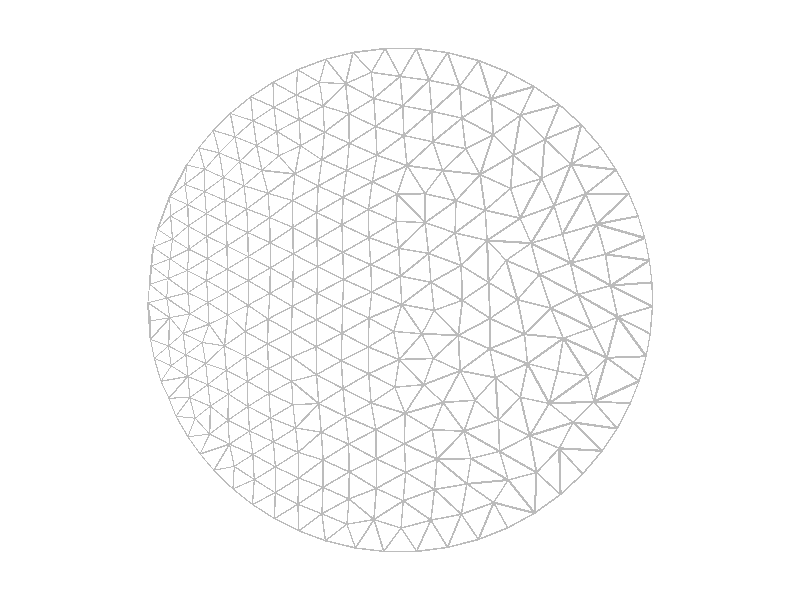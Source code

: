 #include "colors.inc"
background { rgb <1, 1, 1> }
camera {location <0, 0, 10>up <0,1,0> right <-1.33,0,0> angle 18look_at <0, 0, 0> sky <0, 1, 0> }
cylinder { <-0.987692, -0.156412, 0>, <-0.986673, -0.0829716, 0>, 0.00183618 texture {  pigment { rgb <0.5, 0.5, 0.5> } } }
cylinder { <-0.987692, -0.156412, 0>, <-0.998189, -0.0106873, 0>, 0.00365255 texture {  pigment { rgb <0.5, 0.5, 0.5> } } }
cylinder { <-0.986673, -0.0829716, 0>, <-0.998189, -0.0106873, 0>, 0.0018299 texture {  pigment { rgb <0.5, 0.5, 0.5> } } }
cylinder { <-0.991502, 0.0626676, 0>, <-0.983384, 0.134922, 0>, 0.00181773 texture {  pigment { rgb <0.5, 0.5, 0.5> } } }
cylinder { <-0.991502, 0.0626676, 0>, <-0.977686, 0.210072, 0>, 0.00370125 texture {  pigment { rgb <0.5, 0.5, 0.5> } } }
cylinder { <-0.983384, 0.134922, 0>, <-0.977686, 0.210072, 0>, 0.00188412 texture {  pigment { rgb <0.5, 0.5, 0.5> } } }
cylinder { <-0.998189, -0.0106873, 0>, <-0.923845, 0.00775955, 0>, 0.00191496 texture {  pigment { rgb <0.5, 0.5, 0.5> } } }
cylinder { <-0.998189, -0.0106873, 0>, <-0.991502, 0.0626676, 0>, 0.00184148 texture {  pigment { rgb <0.5, 0.5, 0.5> } } }
cylinder { <-0.923845, 0.00775955, 0>, <-0.991502, 0.0626676, 0>, 0.00217834 texture {  pigment { rgb <0.5, 0.5, 0.5> } } }
cylinder { <-0.991502, 0.0626676, 0>, <-0.918066, 0.0852434, 0>, 0.00192069 texture {  pigment { rgb <0.5, 0.5, 0.5> } } }
cylinder { <-0.918066, 0.0852434, 0>, <-0.983384, 0.134922, 0>, 0.00205159 texture {  pigment { rgb <0.5, 0.5, 0.5> } } }
cylinder { <-0.972973, -0.230921, 0>, <-0.987692, -0.156412, 0>, 0.00189872 texture {  pigment { rgb <0.5, 0.5, 0.5> } } }
cylinder { <-0.972973, -0.230921, 0>, <-0.916678, -0.18259, 0>, 0.00185489 texture {  pigment { rgb <0.5, 0.5, 0.5> } } }
cylinder { <-0.987692, -0.156412, 0>, <-0.916678, -0.18259, 0>, 0.00189214 texture {  pigment { rgb <0.5, 0.5, 0.5> } } }
cylinder { <-0.983384, 0.134922, 0>, <-0.910494, 0.16354, 0>, 0.00195766 texture {  pigment { rgb <0.5, 0.5, 0.5> } } }
cylinder { <-0.910494, 0.16354, 0>, <-0.977686, 0.210072, 0>, 0.00204327 texture {  pigment { rgb <0.5, 0.5, 0.5> } } }
cylinder { <-0.986673, -0.0829716, 0>, <-0.911527, -0.0702235, 0>, 0.00190547 texture {  pigment { rgb <0.5, 0.5, 0.5> } } }
cylinder { <-0.911527, -0.0702235, 0>, <-0.998189, -0.0106873, 0>, 0.00262855 texture {  pigment { rgb <0.5, 0.5, 0.5> } } }
cylinder { <-0.959703, 0.281017, 0>, <-0.908476, 0.334007, 0>, 0.00184255 texture {  pigment { rgb <0.5, 0.5, 0.5> } } }
cylinder { <-0.959703, 0.281017, 0>, <-0.912039, 0.410103, 0>, 0.0034401 texture {  pigment { rgb <0.5, 0.5, 0.5> } } }
cylinder { <-0.908476, 0.334007, 0>, <-0.912039, 0.410103, 0>, 0.00190448 texture {  pigment { rgb <0.5, 0.5, 0.5> } } }
cylinder { <-0.946568, -0.322506, 0>, <-0.972973, -0.230921, 0>, 0.00238288 texture {  pigment { rgb <0.5, 0.5, 0.5> } } }
cylinder { <-0.946568, -0.322506, 0>, <-0.905871, -0.261104, 0>, 0.0018416 texture {  pigment { rgb <0.5, 0.5, 0.5> } } }
cylinder { <-0.972973, -0.230921, 0>, <-0.905871, -0.261104, 0>, 0.00183944 texture {  pigment { rgb <0.5, 0.5, 0.5> } } }
cylinder { <-0.923845, 0.00775955, 0>, <-0.918066, 0.0852434, 0>, 0.00194248 texture {  pigment { rgb <0.5, 0.5, 0.5> } } }
cylinder { <-0.911527, -0.0702235, 0>, <-0.923845, 0.00775955, 0>, 0.00197375 texture {  pigment { rgb <0.5, 0.5, 0.5> } } }
cylinder { <-0.918066, 0.0852434, 0>, <-0.910494, 0.16354, 0>, 0.00196654 texture {  pigment { rgb <0.5, 0.5, 0.5> } } }
cylinder { <-0.977686, 0.210072, 0>, <-0.900733, 0.241274, 0>, 0.00207596 texture {  pigment { rgb <0.5, 0.5, 0.5> } } }
cylinder { <-0.977686, 0.210072, 0>, <-0.959703, 0.281017, 0>, 0.00182974 texture {  pigment { rgb <0.5, 0.5, 0.5> } } }
cylinder { <-0.900733, 0.241274, 0>, <-0.959703, 0.281017, 0>, 0.00177781 texture {  pigment { rgb <0.5, 0.5, 0.5> } } }
cylinder { <-0.987692, -0.156412, 0>, <-0.911527, -0.0702235, 0>, 0.00287549 texture {  pigment { rgb <0.5, 0.5, 0.5> } } }
cylinder { <-0.916678, -0.18259, 0>, <-0.911527, -0.0702235, 0>, 0.00281211 texture {  pigment { rgb <0.5, 0.5, 0.5> } } }
cylinder { <-0.905871, -0.261104, 0>, <-0.916678, -0.18259, 0>, 0.00198135 texture {  pigment { rgb <0.5, 0.5, 0.5> } } }
cylinder { <-0.900733, 0.241274, 0>, <-0.908476, 0.334007, 0>, 0.00232639 texture {  pigment { rgb <0.5, 0.5, 0.5> } } }
cylinder { <-0.910494, 0.16354, 0>, <-0.900733, 0.241274, 0>, 0.00195861 texture {  pigment { rgb <0.5, 0.5, 0.5> } } }
cylinder { <-0.916678, -0.18259, 0>, <-0.858983, -0.132325, 0>, 0.001913 texture {  pigment { rgb <0.5, 0.5, 0.5> } } }
cylinder { <-0.911527, -0.0702235, 0>, <-0.858983, -0.132325, 0>, 0.0020337 texture {  pigment { rgb <0.5, 0.5, 0.5> } } }
cylinder { <-0.905871, -0.261104, 0>, <-0.848036, -0.21744, 0>, 0.00181166 texture {  pigment { rgb <0.5, 0.5, 0.5> } } }
cylinder { <-0.916678, -0.18259, 0>, <-0.848036, -0.21744, 0>, 0.00192454 texture {  pigment { rgb <0.5, 0.5, 0.5> } } }
cylinder { <-0.918066, 0.0852434, 0>, <-0.842247, 0.117089, 0>, 0.00205589 texture {  pigment { rgb <0.5, 0.5, 0.5> } } }
cylinder { <-0.842247, 0.117089, 0>, <-0.910494, 0.16354, 0>, 0.00206389 texture {  pigment { rgb <0.5, 0.5, 0.5> } } }
cylinder { <-0.912039, 0.410103, 0>, <-0.852193, 0.458815, 0>, 0.00192913 texture {  pigment { rgb <0.5, 0.5, 0.5> } } }
cylinder { <-0.912039, 0.410103, 0>, <-0.844321, 0.535837, 0>, 0.00357027 texture {  pigment { rgb <0.5, 0.5, 0.5> } } }
cylinder { <-0.852193, 0.458815, 0>, <-0.844321, 0.535837, 0>, 0.00193557 texture {  pigment { rgb <0.5, 0.5, 0.5> } } }
cylinder { <-0.900733, 0.241274, 0>, <-0.838989, 0.293349, 0>, 0.0020193 texture {  pigment { rgb <0.5, 0.5, 0.5> } } }
cylinder { <-0.838989, 0.293349, 0>, <-0.908476, 0.334007, 0>, 0.00201269 texture {  pigment { rgb <0.5, 0.5, 0.5> } } }
cylinder { <-0.908476, 0.334007, 0>, <-0.839702, 0.377911, 0>, 0.00203983 texture {  pigment { rgb <0.5, 0.5, 0.5> } } }
cylinder { <-0.839702, 0.377911, 0>, <-0.912039, 0.410103, 0>, 0.00197943 texture {  pigment { rgb <0.5, 0.5, 0.5> } } }
cylinder { <-0.923845, 0.00775955, 0>, <-0.840071, 0.0294505, 0>, 0.00216343 texture {  pigment { rgb <0.5, 0.5, 0.5> } } }
cylinder { <-0.840071, 0.0294505, 0>, <-0.918066, 0.0852434, 0>, 0.00239741 texture {  pigment { rgb <0.5, 0.5, 0.5> } } }
cylinder { <-0.946568, -0.322506, 0>, <-0.839592, -0.303604, 0>, 0.0027158 texture {  pigment { rgb <0.5, 0.5, 0.5> } } }
cylinder { <-0.905871, -0.261104, 0>, <-0.839592, -0.303604, 0>, 0.00196837 texture {  pigment { rgb <0.5, 0.5, 0.5> } } }
cylinder { <-0.910494, 0.16354, 0>, <-0.835137, 0.201404, 0>, 0.00210838 texture {  pigment { rgb <0.5, 0.5, 0.5> } } }
cylinder { <-0.835137, 0.201404, 0>, <-0.900733, 0.241274, 0>, 0.00191907 texture {  pigment { rgb <0.5, 0.5, 0.5> } } }
cylinder { <-0.848036, -0.21744, 0>, <-0.858983, -0.132325, 0>, 0.0021454 texture {  pigment { rgb <0.5, 0.5, 0.5> } } }
cylinder { <-0.840071, 0.0294505, 0>, <-0.842247, 0.117089, 0>, 0.00219164 texture {  pigment { rgb <0.5, 0.5, 0.5> } } }
cylinder { <-0.839702, 0.377911, 0>, <-0.852193, 0.458815, 0>, 0.00204659 texture {  pigment { rgb <0.5, 0.5, 0.5> } } }
cylinder { <-0.838989, 0.293349, 0>, <-0.839702, 0.377911, 0>, 0.00211411 texture {  pigment { rgb <0.5, 0.5, 0.5> } } }
cylinder { <-0.946568, -0.322506, 0>, <-0.915199, -0.389631, 0>, 0.00185234 texture {  pigment { rgb <0.5, 0.5, 0.5> } } }
cylinder { <-0.915199, -0.389631, 0>, <-0.839592, -0.303604, 0>, 0.00286324 texture {  pigment { rgb <0.5, 0.5, 0.5> } } }
cylinder { <-0.839592, -0.303604, 0>, <-0.848036, -0.21744, 0>, 0.00216443 texture {  pigment { rgb <0.5, 0.5, 0.5> } } }
cylinder { <-0.842247, 0.117089, 0>, <-0.835137, 0.201404, 0>, 0.00211534 texture {  pigment { rgb <0.5, 0.5, 0.5> } } }
cylinder { <-0.915199, -0.389631, 0>, <-0.832593, -0.387649, 0>, 0.00206576 texture {  pigment { rgb <0.5, 0.5, 0.5> } } }
cylinder { <-0.832593, -0.387649, 0>, <-0.839592, -0.303604, 0>, 0.0021084 texture {  pigment { rgb <0.5, 0.5, 0.5> } } }
cylinder { <-0.887138, -0.461505, 0>, <-0.915199, -0.389631, 0>, 0.00192892 texture {  pigment { rgb <0.5, 0.5, 0.5> } } }
cylinder { <-0.887138, -0.461505, 0>, <-0.832593, -0.387649, 0>, 0.00229534 texture {  pigment { rgb <0.5, 0.5, 0.5> } } }
cylinder { <-0.911527, -0.0702235, 0>, <-0.832339, -0.0549273, 0>, 0.0020163 texture {  pigment { rgb <0.5, 0.5, 0.5> } } }
cylinder { <-0.832339, -0.0549273, 0>, <-0.923845, 0.00775955, 0>, 0.00277298 texture {  pigment { rgb <0.5, 0.5, 0.5> } } }
cylinder { <-0.832339, -0.0549273, 0>, <-0.840071, 0.0294505, 0>, 0.00211828 texture {  pigment { rgb <0.5, 0.5, 0.5> } } }
cylinder { <-0.858983, -0.132325, 0>, <-0.832339, -0.0549273, 0>, 0.00204638 texture {  pigment { rgb <0.5, 0.5, 0.5> } } }
cylinder { <-0.835137, 0.201404, 0>, <-0.838989, 0.293349, 0>, 0.00230066 texture {  pigment { rgb <0.5, 0.5, 0.5> } } }
cylinder { <-0.839811, -0.54288, 0>, <-0.887138, -0.461505, 0>, 0.00235343 texture {  pigment { rgb <0.5, 0.5, 0.5> } } }
cylinder { <-0.839811, -0.54288, 0>, <-0.811123, -0.469215, 0>, 0.00197633 texture {  pigment { rgb <0.5, 0.5, 0.5> } } }
cylinder { <-0.887138, -0.461505, 0>, <-0.811123, -0.469215, 0>, 0.00191011 texture {  pigment { rgb <0.5, 0.5, 0.5> } } }
cylinder { <-0.811123, -0.469215, 0>, <-0.832593, -0.387649, 0>, 0.0021086 texture {  pigment { rgb <0.5, 0.5, 0.5> } } }
cylinder { <-0.848036, -0.21744, 0>, <-0.782888, -0.168763, 0>, 0.00203312 texture {  pigment { rgb <0.5, 0.5, 0.5> } } }
cylinder { <-0.782888, -0.168763, 0>, <-0.858983, -0.132325, 0>, 0.00210923 texture {  pigment { rgb <0.5, 0.5, 0.5> } } }
cylinder { <-0.839702, 0.377911, 0>, <-0.773676, 0.43021, 0>, 0.00210575 texture {  pigment { rgb <0.5, 0.5, 0.5> } } }
cylinder { <-0.852193, 0.458815, 0>, <-0.773676, 0.43021, 0>, 0.00208915 texture {  pigment { rgb <0.5, 0.5, 0.5> } } }
cylinder { <-0.839592, -0.303604, 0>, <-0.769155, -0.252098, 0>, 0.0021815 texture {  pigment { rgb <0.5, 0.5, 0.5> } } }
cylinder { <-0.769155, -0.252098, 0>, <-0.848036, -0.21744, 0>, 0.00215397 texture {  pigment { rgb <0.5, 0.5, 0.5> } } }
cylinder { <-0.852193, 0.458815, 0>, <-0.772845, 0.519042, 0>, 0.00249041 texture {  pigment { rgb <0.5, 0.5, 0.5> } } }
cylinder { <-0.844321, 0.535837, 0>, <-0.772845, 0.519042, 0>, 0.00183558 texture {  pigment { rgb <0.5, 0.5, 0.5> } } }
cylinder { <-0.838989, 0.293349, 0>, <-0.766971, 0.342902, 0>, 0.00218547 texture {  pigment { rgb <0.5, 0.5, 0.5> } } }
cylinder { <-0.839702, 0.377911, 0>, <-0.766971, 0.342902, 0>, 0.00201795 texture {  pigment { rgb <0.5, 0.5, 0.5> } } }
cylinder { <-0.840071, 0.0294505, 0>, <-0.765476, 0.0769736, 0>, 0.00221117 texture {  pigment { rgb <0.5, 0.5, 0.5> } } }
cylinder { <-0.842247, 0.117089, 0>, <-0.765476, 0.0769736, 0>, 0.0021655 texture {  pigment { rgb <0.5, 0.5, 0.5> } } }
cylinder { <-0.835137, 0.201404, 0>, <-0.764833, 0.252953, 0>, 0.00217944 texture {  pigment { rgb <0.5, 0.5, 0.5> } } }
cylinder { <-0.838989, 0.293349, 0>, <-0.764833, 0.252953, 0>, 0.00211112 texture {  pigment { rgb <0.5, 0.5, 0.5> } } }
cylinder { <-0.832593, -0.387649, 0>, <-0.761299, -0.335932, 0>, 0.00220191 texture {  pigment { rgb <0.5, 0.5, 0.5> } } }
cylinder { <-0.761299, -0.335932, 0>, <-0.839592, -0.303604, 0>, 0.00211763 texture {  pigment { rgb <0.5, 0.5, 0.5> } } }
cylinder { <-0.842247, 0.117089, 0>, <-0.761987, 0.16441, 0>, 0.00232928 texture {  pigment { rgb <0.5, 0.5, 0.5> } } }
cylinder { <-0.835137, 0.201404, 0>, <-0.761987, 0.16441, 0>, 0.0020493 texture {  pigment { rgb <0.5, 0.5, 0.5> } } }
cylinder { <-0.832339, -0.0549273, 0>, <-0.760865, -0.00981055, 0>, 0.00211306 texture {  pigment { rgb <0.5, 0.5, 0.5> } } }
cylinder { <-0.840071, 0.0294505, 0>, <-0.760865, -0.00981055, 0>, 0.00221006 texture {  pigment { rgb <0.5, 0.5, 0.5> } } }
cylinder { <-0.844321, 0.535837, 0>, <-0.796823, 0.604213, 0>, 0.00208136 texture {  pigment { rgb <0.5, 0.5, 0.5> } } }
cylinder { <-0.772845, 0.519042, 0>, <-0.796823, 0.604213, 0>, 0.00221204 texture {  pigment { rgb <0.5, 0.5, 0.5> } } }
cylinder { <-0.769155, -0.252098, 0>, <-0.782888, -0.168763, 0>, 0.00211148 texture {  pigment { rgb <0.5, 0.5, 0.5> } } }
cylinder { <-0.839811, -0.54288, 0>, <-0.753748, -0.532094, 0>, 0.0021684 texture {  pigment { rgb <0.5, 0.5, 0.5> } } }
cylinder { <-0.753748, -0.532094, 0>, <-0.811123, -0.469215, 0>, 0.00212806 texture {  pigment { rgb <0.5, 0.5, 0.5> } } }
cylinder { <-0.858983, -0.132325, 0>, <-0.75604, -0.0962702, 0>, 0.00272684 texture {  pigment { rgb <0.5, 0.5, 0.5> } } }
cylinder { <-0.832339, -0.0549273, 0>, <-0.75604, -0.0962702, 0>, 0.00216949 texture {  pigment { rgb <0.5, 0.5, 0.5> } } }
cylinder { <-0.773676, 0.43021, 0>, <-0.772845, 0.519042, 0>, 0.00222091 texture {  pigment { rgb <0.5, 0.5, 0.5> } } }
cylinder { <-0.766971, 0.342902, 0>, <-0.773676, 0.43021, 0>, 0.00218912 texture {  pigment { rgb <0.5, 0.5, 0.5> } } }
cylinder { <-0.761299, -0.335932, 0>, <-0.769155, -0.252098, 0>, 0.00210505 texture {  pigment { rgb <0.5, 0.5, 0.5> } } }
cylinder { <-0.791635, -0.610994, 0>, <-0.839811, -0.54288, 0>, 0.00208572 texture {  pigment { rgb <0.5, 0.5, 0.5> } } }
cylinder { <-0.791635, -0.610994, 0>, <-0.753748, -0.532094, 0>, 0.00218812 texture {  pigment { rgb <0.5, 0.5, 0.5> } } }
cylinder { <-0.782888, -0.168763, 0>, <-0.75604, -0.0962702, 0>, 0.00193261 texture {  pigment { rgb <0.5, 0.5, 0.5> } } }
cylinder { <-0.811123, -0.469215, 0>, <-0.750579, -0.421413, 0>, 0.00192851 texture {  pigment { rgb <0.5, 0.5, 0.5> } } }
cylinder { <-0.750579, -0.421413, 0>, <-0.832593, -0.387649, 0>, 0.0022173 texture {  pigment { rgb <0.5, 0.5, 0.5> } } }
cylinder { <-0.764833, 0.252953, 0>, <-0.766971, 0.342902, 0>, 0.00224935 texture {  pigment { rgb <0.5, 0.5, 0.5> } } }
cylinder { <-0.765476, 0.0769736, 0>, <-0.761987, 0.16441, 0>, 0.00218764 texture {  pigment { rgb <0.5, 0.5, 0.5> } } }
cylinder { <-0.760865, -0.00981055, 0>, <-0.765476, 0.0769736, 0>, 0.00217266 texture {  pigment { rgb <0.5, 0.5, 0.5> } } }
cylinder { <-0.761987, 0.16441, 0>, <-0.764833, 0.252953, 0>, 0.00221474 texture {  pigment { rgb <0.5, 0.5, 0.5> } } }
cylinder { <-0.75604, -0.0962702, 0>, <-0.760865, -0.00981055, 0>, 0.00216485 texture {  pigment { rgb <0.5, 0.5, 0.5> } } }
cylinder { <-0.750579, -0.421413, 0>, <-0.761299, -0.335932, 0>, 0.00215376 texture {  pigment { rgb <0.5, 0.5, 0.5> } } }
cylinder { <-0.753748, -0.532094, 0>, <-0.750579, -0.421413, 0>, 0.00276816 texture {  pigment { rgb <0.5, 0.5, 0.5> } } }
cylinder { <-0.772845, 0.519042, 0>, <-0.715858, 0.583871, 0>, 0.00215787 texture {  pigment { rgb <0.5, 0.5, 0.5> } } }
cylinder { <-0.715858, 0.583871, 0>, <-0.796823, 0.604213, 0>, 0.00208702 texture {  pigment { rgb <0.5, 0.5, 0.5> } } }
cylinder { <-0.715858, 0.583871, 0>, <-0.739423, 0.673241, 0>, 0.00231061 texture {  pigment { rgb <0.5, 0.5, 0.5> } } }
cylinder { <-0.796823, 0.604213, 0>, <-0.739423, 0.673241, 0>, 0.00224439 texture {  pigment { rgb <0.5, 0.5, 0.5> } } }
cylinder { <-0.773676, 0.43021, 0>, <-0.699449, 0.485765, 0>, 0.00231787 texture {  pigment { rgb <0.5, 0.5, 0.5> } } }
cylinder { <-0.699449, 0.485765, 0>, <-0.772845, 0.519042, 0>, 0.00201469 texture {  pigment { rgb <0.5, 0.5, 0.5> } } }
cylinder { <-0.769155, -0.252098, 0>, <-0.695522, -0.182014, 0>, 0.00254137 texture {  pigment { rgb <0.5, 0.5, 0.5> } } }
cylinder { <-0.782888, -0.168763, 0>, <-0.695522, -0.182014, 0>, 0.00220915 texture {  pigment { rgb <0.5, 0.5, 0.5> } } }
cylinder { <-0.766971, 0.342902, 0>, <-0.693484, 0.395494, 0>, 0.00225919 texture {  pigment { rgb <0.5, 0.5, 0.5> } } }
cylinder { <-0.693484, 0.395494, 0>, <-0.773676, 0.43021, 0>, 0.00218459 texture {  pigment { rgb <0.5, 0.5, 0.5> } } }
cylinder { <-0.761299, -0.335932, 0>, <-0.688081, -0.279126, 0>, 0.00231675 texture {  pigment { rgb <0.5, 0.5, 0.5> } } }
cylinder { <-0.769155, -0.252098, 0>, <-0.688081, -0.279126, 0>, 0.00213652 texture {  pigment { rgb <0.5, 0.5, 0.5> } } }
cylinder { <-0.764833, 0.252953, 0>, <-0.68697, 0.304809, 0>, 0.00233877 texture {  pigment { rgb <0.5, 0.5, 0.5> } } }
cylinder { <-0.68697, 0.304809, 0>, <-0.766971, 0.342902, 0>, 0.00221519 texture {  pigment { rgb <0.5, 0.5, 0.5> } } }
cylinder { <-0.761987, 0.16441, 0>, <-0.684886, 0.214453, 0>, 0.00229794 texture {  pigment { rgb <0.5, 0.5, 0.5> } } }
cylinder { <-0.684886, 0.214453, 0>, <-0.764833, 0.252953, 0>, 0.00221837 texture {  pigment { rgb <0.5, 0.5, 0.5> } } }
cylinder { <-0.765476, 0.0769736, 0>, <-0.684432, 0.122517, 0>, 0.0023241 texture {  pigment { rgb <0.5, 0.5, 0.5> } } }
cylinder { <-0.684432, 0.122517, 0>, <-0.761987, 0.16441, 0>, 0.00220366 texture {  pigment { rgb <0.5, 0.5, 0.5> } } }
cylinder { <-0.760865, -0.00981055, 0>, <-0.683964, 0.0321378, 0>, 0.00218996 texture {  pigment { rgb <0.5, 0.5, 0.5> } } }
cylinder { <-0.683964, 0.0321378, 0>, <-0.765476, 0.0769736, 0>, 0.00232573 texture {  pigment { rgb <0.5, 0.5, 0.5> } } }
cylinder { <-0.695522, -0.182014, 0>, <-0.75604, -0.0962702, 0>, 0.00262376 texture {  pigment { rgb <0.5, 0.5, 0.5> } } }
cylinder { <-0.75604, -0.0962702, 0>, <-0.681576, -0.0597568, 0>, 0.00207337 texture {  pigment { rgb <0.5, 0.5, 0.5> } } }
cylinder { <-0.681576, -0.0597568, 0>, <-0.760865, -0.00981055, 0>, 0.00234272 texture {  pigment { rgb <0.5, 0.5, 0.5> } } }
cylinder { <-0.753748, -0.532094, 0>, <-0.681231, -0.477339, 0>, 0.00227168 texture {  pigment { rgb <0.5, 0.5, 0.5> } } }
cylinder { <-0.750579, -0.421413, 0>, <-0.681231, -0.477339, 0>, 0.00222723 texture {  pigment { rgb <0.5, 0.5, 0.5> } } }
cylinder { <-0.750579, -0.421413, 0>, <-0.679508, -0.373316, 0>, 0.00214541 texture {  pigment { rgb <0.5, 0.5, 0.5> } } }
cylinder { <-0.761299, -0.335932, 0>, <-0.679508, -0.373316, 0>, 0.00224824 texture {  pigment { rgb <0.5, 0.5, 0.5> } } }
cylinder { <-0.791635, -0.610994, 0>, <-0.675071, -0.572222, 0>, 0.00307109 texture {  pigment { rgb <0.5, 0.5, 0.5> } } }
cylinder { <-0.753748, -0.532094, 0>, <-0.675071, -0.572222, 0>, 0.00220797 texture {  pigment { rgb <0.5, 0.5, 0.5> } } }
cylinder { <-0.699449, 0.485765, 0>, <-0.715858, 0.583871, 0>, 0.00248672 texture {  pigment { rgb <0.5, 0.5, 0.5> } } }
cylinder { <-0.693484, 0.395494, 0>, <-0.699449, 0.485765, 0>, 0.00226171 texture {  pigment { rgb <0.5, 0.5, 0.5> } } }
cylinder { <-0.688081, -0.279126, 0>, <-0.695522, -0.182014, 0>, 0.00243492 texture {  pigment { rgb <0.5, 0.5, 0.5> } } }
cylinder { <-0.68697, 0.304809, 0>, <-0.693484, 0.395494, 0>, 0.00227297 texture {  pigment { rgb <0.5, 0.5, 0.5> } } }
cylinder { <-0.684886, 0.214453, 0>, <-0.68697, 0.304809, 0>, 0.0022595 texture {  pigment { rgb <0.5, 0.5, 0.5> } } }
cylinder { <-0.684432, 0.122517, 0>, <-0.684886, 0.214453, 0>, 0.00229843 texture {  pigment { rgb <0.5, 0.5, 0.5> } } }
cylinder { <-0.683964, 0.0321378, 0>, <-0.684432, 0.122517, 0>, 0.0022595 texture {  pigment { rgb <0.5, 0.5, 0.5> } } }
cylinder { <-0.681576, -0.0597568, 0>, <-0.683964, 0.0321378, 0>, 0.00229814 texture {  pigment { rgb <0.5, 0.5, 0.5> } } }
cylinder { <-0.791635, -0.610994, 0>, <-0.737022, -0.675869, 0>, 0.00212006 texture {  pigment { rgb <0.5, 0.5, 0.5> } } }
cylinder { <-0.737022, -0.675869, 0>, <-0.675071, -0.572222, 0>, 0.00301875 texture {  pigment { rgb <0.5, 0.5, 0.5> } } }
cylinder { <-0.679508, -0.373316, 0>, <-0.688081, -0.279126, 0>, 0.00236448 texture {  pigment { rgb <0.5, 0.5, 0.5> } } }
cylinder { <-0.681231, -0.477339, 0>, <-0.679508, -0.373316, 0>, 0.00260092 texture {  pigment { rgb <0.5, 0.5, 0.5> } } }
cylinder { <-0.675071, -0.572222, 0>, <-0.681231, -0.477339, 0>, 0.00237707 texture {  pigment { rgb <0.5, 0.5, 0.5> } } }
cylinder { <-0.661613, -0.749845, 0>, <-0.737022, -0.675869, 0>, 0.00264089 texture {  pigment { rgb <0.5, 0.5, 0.5> } } }
cylinder { <-0.661613, -0.749845, 0>, <-0.656271, -0.660567, 0>, 0.00223594 texture {  pigment { rgb <0.5, 0.5, 0.5> } } }
cylinder { <-0.737022, -0.675869, 0>, <-0.656271, -0.660567, 0>, 0.00205469 texture {  pigment { rgb <0.5, 0.5, 0.5> } } }
cylinder { <-0.656271, -0.660567, 0>, <-0.675071, -0.572222, 0>, 0.00225808 texture {  pigment { rgb <0.5, 0.5, 0.5> } } }
cylinder { <-0.715858, 0.583871, 0>, <-0.653561, 0.647699, 0>, 0.00222977 texture {  pigment { rgb <0.5, 0.5, 0.5> } } }
cylinder { <-0.739423, 0.673241, 0>, <-0.653561, 0.647699, 0>, 0.00223951 texture {  pigment { rgb <0.5, 0.5, 0.5> } } }
cylinder { <-0.695522, -0.182014, 0>, <-0.681576, -0.0597568, 0>, 0.00307625 texture {  pigment { rgb <0.5, 0.5, 0.5> } } }
cylinder { <-0.739423, 0.673241, 0>, <-0.671942, 0.740604, 0>, 0.00238372 texture {  pigment { rgb <0.5, 0.5, 0.5> } } }
cylinder { <-0.653561, 0.647699, 0>, <-0.671942, 0.740604, 0>, 0.00236763 texture {  pigment { rgb <0.5, 0.5, 0.5> } } }
cylinder { <-0.699449, 0.485765, 0>, <-0.635011, 0.550341, 0>, 0.00228067 texture {  pigment { rgb <0.5, 0.5, 0.5> } } }
cylinder { <-0.715858, 0.583871, 0>, <-0.635011, 0.550341, 0>, 0.00218812 texture {  pigment { rgb <0.5, 0.5, 0.5> } } }
cylinder { <-0.693484, 0.395494, 0>, <-0.61752, 0.453318, 0>, 0.00238671 texture {  pigment { rgb <0.5, 0.5, 0.5> } } }
cylinder { <-0.699449, 0.485765, 0>, <-0.61752, 0.453318, 0>, 0.00220301 texture {  pigment { rgb <0.5, 0.5, 0.5> } } }
cylinder { <-0.635011, 0.550341, 0>, <-0.653561, 0.647699, 0>, 0.00247774 texture {  pigment { rgb <0.5, 0.5, 0.5> } } }
cylinder { <-0.695522, -0.182014, 0>, <-0.613356, -0.125218, 0>, 0.00249711 texture {  pigment { rgb <0.5, 0.5, 0.5> } } }
cylinder { <-0.613356, -0.125218, 0>, <-0.681576, -0.0597568, 0>, 0.00236367 texture {  pigment { rgb <0.5, 0.5, 0.5> } } }
cylinder { <-0.688081, -0.279126, 0>, <-0.610306, -0.223692, 0>, 0.00238772 texture {  pigment { rgb <0.5, 0.5, 0.5> } } }
cylinder { <-0.610306, -0.223692, 0>, <-0.695522, -0.182014, 0>, 0.00237154 texture {  pigment { rgb <0.5, 0.5, 0.5> } } }
cylinder { <-0.68697, 0.304809, 0>, <-0.606714, 0.361552, 0>, 0.00245723 texture {  pigment { rgb <0.5, 0.5, 0.5> } } }
cylinder { <-0.693484, 0.395494, 0>, <-0.606714, 0.361552, 0>, 0.00232931 texture {  pigment { rgb <0.5, 0.5, 0.5> } } }
cylinder { <-0.679508, -0.373316, 0>, <-0.603959, -0.322617, 0>, 0.00227459 texture {  pigment { rgb <0.5, 0.5, 0.5> } } }
cylinder { <-0.603959, -0.322617, 0>, <-0.688081, -0.279126, 0>, 0.00236748 texture {  pigment { rgb <0.5, 0.5, 0.5> } } }
cylinder { <-0.684886, 0.214453, 0>, <-0.602511, 0.267734, 0>, 0.00245262 texture {  pigment { rgb <0.5, 0.5, 0.5> } } }
cylinder { <-0.68697, 0.304809, 0>, <-0.602511, 0.267734, 0>, 0.00230595 texture {  pigment { rgb <0.5, 0.5, 0.5> } } }
cylinder { <-0.684432, 0.122517, 0>, <-0.601215, 0.172551, 0>, 0.00242751 texture {  pigment { rgb <0.5, 0.5, 0.5> } } }
cylinder { <-0.684886, 0.214453, 0>, <-0.601215, 0.172551, 0>, 0.00233942 texture {  pigment { rgb <0.5, 0.5, 0.5> } } }
cylinder { <-0.681576, -0.0597568, 0>, <-0.60143, -0.0202289, 0>, 0.00223409 texture {  pigment { rgb <0.5, 0.5, 0.5> } } }
cylinder { <-0.683964, 0.0321378, 0>, <-0.60143, -0.0202289, 0>, 0.00244363 texture {  pigment { rgb <0.5, 0.5, 0.5> } } }
cylinder { <-0.681231, -0.477339, 0>, <-0.602152, -0.422691, 0>, 0.0024031 texture {  pigment { rgb <0.5, 0.5, 0.5> } } }
cylinder { <-0.602152, -0.422691, 0>, <-0.679508, -0.373316, 0>, 0.00229425 texture {  pigment { rgb <0.5, 0.5, 0.5> } } }
cylinder { <-0.683964, 0.0321378, 0>, <-0.60055, 0.0769269, 0>, 0.00236696 texture {  pigment { rgb <0.5, 0.5, 0.5> } } }
cylinder { <-0.684432, 0.122517, 0>, <-0.60055, 0.0769269, 0>, 0.00238676 texture {  pigment { rgb <0.5, 0.5, 0.5> } } }
cylinder { <-0.61752, 0.453318, 0>, <-0.635011, 0.550341, 0>, 0.00246468 texture {  pigment { rgb <0.5, 0.5, 0.5> } } }
cylinder { <-0.675071, -0.572222, 0>, <-0.595799, -0.519736, 0>, 0.00237683 texture {  pigment { rgb <0.5, 0.5, 0.5> } } }
cylinder { <-0.595799, -0.519736, 0>, <-0.681231, -0.477339, 0>, 0.00238434 texture {  pigment { rgb <0.5, 0.5, 0.5> } } }
cylinder { <-0.606714, 0.361552, 0>, <-0.61752, 0.453318, 0>, 0.00231 texture {  pigment { rgb <0.5, 0.5, 0.5> } } }
cylinder { <-0.610306, -0.223692, 0>, <-0.613356, -0.125218, 0>, 0.00246302 texture {  pigment { rgb <0.5, 0.5, 0.5> } } }
cylinder { <-0.656271, -0.660567, 0>, <-0.582759, -0.61327, 0>, 0.00218534 texture {  pigment { rgb <0.5, 0.5, 0.5> } } }
cylinder { <-0.582759, -0.61327, 0>, <-0.675071, -0.572222, 0>, 0.00252568 texture {  pigment { rgb <0.5, 0.5, 0.5> } } }
cylinder { <-0.602511, 0.267734, 0>, <-0.606714, 0.361552, 0>, 0.00234781 texture {  pigment { rgb <0.5, 0.5, 0.5> } } }
cylinder { <-0.653561, 0.647699, 0>, <-0.581635, 0.710577, 0>, 0.00238838 texture {  pigment { rgb <0.5, 0.5, 0.5> } } }
cylinder { <-0.671942, 0.740604, 0>, <-0.581635, 0.710577, 0>, 0.00237921 texture {  pigment { rgb <0.5, 0.5, 0.5> } } }
cylinder { <-0.603959, -0.322617, 0>, <-0.610306, -0.223692, 0>, 0.00247822 texture {  pigment { rgb <0.5, 0.5, 0.5> } } }
cylinder { <-0.601215, 0.172551, 0>, <-0.602511, 0.267734, 0>, 0.00237979 texture {  pigment { rgb <0.5, 0.5, 0.5> } } }
cylinder { <-0.613356, -0.125218, 0>, <-0.60143, -0.0202289, 0>, 0.00264161 texture {  pigment { rgb <0.5, 0.5, 0.5> } } }
cylinder { <-0.602152, -0.422691, 0>, <-0.603959, -0.322617, 0>, 0.00250225 texture {  pigment { rgb <0.5, 0.5, 0.5> } } }
cylinder { <-0.60143, -0.0202289, 0>, <-0.60055, 0.0769269, 0>, 0.002429 texture {  pigment { rgb <0.5, 0.5, 0.5> } } }
cylinder { <-0.60055, 0.0769269, 0>, <-0.601215, 0.172551, 0>, 0.00239066 texture {  pigment { rgb <0.5, 0.5, 0.5> } } }
cylinder { <-0.595799, -0.519736, 0>, <-0.602152, -0.422691, 0>, 0.00243132 texture {  pigment { rgb <0.5, 0.5, 0.5> } } }
cylinder { <-0.661613, -0.749845, 0>, <-0.577024, -0.712817, 0>, 0.00230848 texture {  pigment { rgb <0.5, 0.5, 0.5> } } }
cylinder { <-0.577024, -0.712817, 0>, <-0.656271, -0.660567, 0>, 0.00237304 texture {  pigment { rgb <0.5, 0.5, 0.5> } } }
cylinder { <-0.582759, -0.61327, 0>, <-0.595799, -0.519736, 0>, 0.00236096 texture {  pigment { rgb <0.5, 0.5, 0.5> } } }
cylinder { <-0.671942, 0.740604, 0>, <-0.591271, 0.806473, 0>, 0.00260369 texture {  pigment { rgb <0.5, 0.5, 0.5> } } }
cylinder { <-0.581635, 0.710577, 0>, <-0.591271, 0.806473, 0>, 0.00240948 texture {  pigment { rgb <0.5, 0.5, 0.5> } } }
cylinder { <-0.577024, -0.712817, 0>, <-0.582759, -0.61327, 0>, 0.0024928 texture {  pigment { rgb <0.5, 0.5, 0.5> } } }
cylinder { <-0.584255, -0.81157, 0>, <-0.661613, -0.749845, 0>, 0.00247417 texture {  pigment { rgb <0.5, 0.5, 0.5> } } }
cylinder { <-0.584255, -0.81157, 0>, <-0.577024, -0.712817, 0>, 0.00247546 texture {  pigment { rgb <0.5, 0.5, 0.5> } } }
cylinder { <-0.635011, 0.550341, 0>, <-0.567763, 0.613763, 0>, 0.00231092 texture {  pigment { rgb <0.5, 0.5, 0.5> } } }
cylinder { <-0.653561, 0.647699, 0>, <-0.567763, 0.613763, 0>, 0.00230663 texture {  pigment { rgb <0.5, 0.5, 0.5> } } }
cylinder { <-0.567763, 0.613763, 0>, <-0.581635, 0.710577, 0>, 0.00244506 texture {  pigment { rgb <0.5, 0.5, 0.5> } } }
cylinder { <-0.546614, 0.514587, 0>, <-0.635011, 0.550341, 0>, 0.00238385 texture {  pigment { rgb <0.5, 0.5, 0.5> } } }
cylinder { <-0.546614, 0.514587, 0>, <-0.567763, 0.613763, 0>, 0.00253516 texture {  pigment { rgb <0.5, 0.5, 0.5> } } }
cylinder { <-0.61752, 0.453318, 0>, <-0.546614, 0.514587, 0>, 0.00234274 texture {  pigment { rgb <0.5, 0.5, 0.5> } } }
cylinder { <-0.610306, -0.223692, 0>, <-0.523883, -0.173866, 0>, 0.00249392 texture {  pigment { rgb <0.5, 0.5, 0.5> } } }
cylinder { <-0.613356, -0.125218, 0>, <-0.523883, -0.173866, 0>, 0.00254608 texture {  pigment { rgb <0.5, 0.5, 0.5> } } }
cylinder { <-0.606714, 0.361552, 0>, <-0.522695, 0.423972, 0>, 0.00261672 texture {  pigment { rgb <0.5, 0.5, 0.5> } } }
cylinder { <-0.522695, 0.423972, 0>, <-0.61752, 0.453318, 0>, 0.00248154 texture {  pigment { rgb <0.5, 0.5, 0.5> } } }
cylinder { <-0.613356, -0.125218, 0>, <-0.522172, -0.0755618, 0>, 0.00259572 texture {  pigment { rgb <0.5, 0.5, 0.5> } } }
cylinder { <-0.522172, -0.0755618, 0>, <-0.60143, -0.0202289, 0>, 0.00241655 texture {  pigment { rgb <0.5, 0.5, 0.5> } } }
cylinder { <-0.603959, -0.322617, 0>, <-0.521263, -0.271461, 0>, 0.00243098 texture {  pigment { rgb <0.5, 0.5, 0.5> } } }
cylinder { <-0.610306, -0.223692, 0>, <-0.521263, -0.271461, 0>, 0.00252619 texture {  pigment { rgb <0.5, 0.5, 0.5> } } }
cylinder { <-0.602152, -0.422691, 0>, <-0.51904, -0.370684, 0>, 0.00245106 texture {  pigment { rgb <0.5, 0.5, 0.5> } } }
cylinder { <-0.603959, -0.322617, 0>, <-0.51904, -0.370684, 0>, 0.00243948 texture {  pigment { rgb <0.5, 0.5, 0.5> } } }
cylinder { <-0.602511, 0.267734, 0>, <-0.516076, 0.327035, 0>, 0.00262055 texture {  pigment { rgb <0.5, 0.5, 0.5> } } }
cylinder { <-0.516076, 0.327035, 0>, <-0.606714, 0.361552, 0>, 0.00242469 texture {  pigment { rgb <0.5, 0.5, 0.5> } } }
cylinder { <-0.60143, -0.0202289, 0>, <-0.514977, 0.0266212, 0>, 0.00245828 texture {  pigment { rgb <0.5, 0.5, 0.5> } } }
cylinder { <-0.514977, 0.0266212, 0>, <-0.60055, 0.0769269, 0>, 0.0024816 texture {  pigment { rgb <0.5, 0.5, 0.5> } } }
cylinder { <-0.60055, 0.0769269, 0>, <-0.513844, 0.127393, 0>, 0.00250806 texture {  pigment { rgb <0.5, 0.5, 0.5> } } }
cylinder { <-0.513844, 0.127393, 0>, <-0.601215, 0.172551, 0>, 0.00245877 texture {  pigment { rgb <0.5, 0.5, 0.5> } } }
cylinder { <-0.601215, 0.172551, 0>, <-0.514172, 0.227418, 0>, 0.0025723 texture {  pigment { rgb <0.5, 0.5, 0.5> } } }
cylinder { <-0.514172, 0.227418, 0>, <-0.602511, 0.267734, 0>, 0.00242759 texture {  pigment { rgb <0.5, 0.5, 0.5> } } }
cylinder { <-0.522695, 0.423972, 0>, <-0.546614, 0.514587, 0>, 0.00234296 texture {  pigment { rgb <0.5, 0.5, 0.5> } } }
cylinder { <-0.595799, -0.519736, 0>, <-0.512663, -0.467808, 0>, 0.00245051 texture {  pigment { rgb <0.5, 0.5, 0.5> } } }
cylinder { <-0.602152, -0.422691, 0>, <-0.512663, -0.467808, 0>, 0.00250546 texture {  pigment { rgb <0.5, 0.5, 0.5> } } }
cylinder { <-0.582759, -0.61327, 0>, <-0.501301, -0.563486, 0>, 0.00238665 texture {  pigment { rgb <0.5, 0.5, 0.5> } } }
cylinder { <-0.595799, -0.519736, 0>, <-0.501301, -0.563486, 0>, 0.00260334 texture {  pigment { rgb <0.5, 0.5, 0.5> } } }
cylinder { <-0.581635, 0.710577, 0>, <-0.499296, 0.765556, 0>, 0.00247518 texture {  pigment { rgb <0.5, 0.5, 0.5> } } }
cylinder { <-0.499296, 0.765556, 0>, <-0.591271, 0.806473, 0>, 0.00251663 texture {  pigment { rgb <0.5, 0.5, 0.5> } } }
cylinder { <-0.523883, -0.173866, 0>, <-0.522172, -0.0755618, 0>, 0.00245799 texture {  pigment { rgb <0.5, 0.5, 0.5> } } }
cylinder { <-0.521263, -0.271461, 0>, <-0.523883, -0.173866, 0>, 0.00244076 texture {  pigment { rgb <0.5, 0.5, 0.5> } } }
cylinder { <-0.584255, -0.81157, 0>, <-0.494019, -0.765011, 0>, 0.00253848 texture {  pigment { rgb <0.5, 0.5, 0.5> } } }
cylinder { <-0.577024, -0.712817, 0>, <-0.494019, -0.765011, 0>, 0.00245127 texture {  pigment { rgb <0.5, 0.5, 0.5> } } }
cylinder { <-0.51904, -0.370684, 0>, <-0.521263, -0.271461, 0>, 0.00248118 texture {  pigment { rgb <0.5, 0.5, 0.5> } } }
cylinder { <-0.516076, 0.327035, 0>, <-0.522695, 0.423972, 0>, 0.00242907 texture {  pigment { rgb <0.5, 0.5, 0.5> } } }
cylinder { <-0.512663, -0.467808, 0>, <-0.51904, -0.370684, 0>, 0.00243332 texture {  pigment { rgb <0.5, 0.5, 0.5> } } }
cylinder { <-0.577024, -0.712817, 0>, <-0.493487, -0.662385, 0>, 0.00243949 texture {  pigment { rgb <0.5, 0.5, 0.5> } } }
cylinder { <-0.582759, -0.61327, 0>, <-0.493487, -0.662385, 0>, 0.00254727 texture {  pigment { rgb <0.5, 0.5, 0.5> } } }
cylinder { <-0.522172, -0.0755618, 0>, <-0.514977, 0.0266212, 0>, 0.0025609 texture {  pigment { rgb <0.5, 0.5, 0.5> } } }
cylinder { <-0.514977, 0.0266212, 0>, <-0.513844, 0.127393, 0>, 0.00251945 texture {  pigment { rgb <0.5, 0.5, 0.5> } } }
cylinder { <-0.514172, 0.227418, 0>, <-0.516076, 0.327035, 0>, 0.0024909 texture {  pigment { rgb <0.5, 0.5, 0.5> } } }
cylinder { <-0.513844, 0.127393, 0>, <-0.514172, 0.227418, 0>, 0.00250064 texture {  pigment { rgb <0.5, 0.5, 0.5> } } }
cylinder { <-0.501301, -0.563486, 0>, <-0.512663, -0.467808, 0>, 0.00240876 texture {  pigment { rgb <0.5, 0.5, 0.5> } } }
cylinder { <-0.567763, 0.613763, 0>, <-0.487841, 0.669844, 0>, 0.00244088 texture {  pigment { rgb <0.5, 0.5, 0.5> } } }
cylinder { <-0.487841, 0.669844, 0>, <-0.581635, 0.710577, 0>, 0.00255641 texture {  pigment { rgb <0.5, 0.5, 0.5> } } }
cylinder { <-0.499296, 0.765556, 0>, <-0.503152, 0.864198, 0>, 0.00246792 texture {  pigment { rgb <0.5, 0.5, 0.5> } } }
cylinder { <-0.591271, 0.806473, 0>, <-0.503152, 0.864198, 0>, 0.00263356 texture {  pigment { rgb <0.5, 0.5, 0.5> } } }
cylinder { <-0.584255, -0.81157, 0>, <-0.496875, -0.867822, 0>, 0.00259802 texture {  pigment { rgb <0.5, 0.5, 0.5> } } }
cylinder { <-0.496875, -0.867822, 0>, <-0.494019, -0.765011, 0>, 0.00257128 texture {  pigment { rgb <0.5, 0.5, 0.5> } } }
cylinder { <-0.494019, -0.765011, 0>, <-0.493487, -0.662385, 0>, 0.00256568 texture {  pigment { rgb <0.5, 0.5, 0.5> } } }
cylinder { <-0.493487, -0.662385, 0>, <-0.501301, -0.563486, 0>, 0.00248018 texture {  pigment { rgb <0.5, 0.5, 0.5> } } }
cylinder { <-0.487841, 0.669844, 0>, <-0.499296, 0.765556, 0>, 0.00240988 texture {  pigment { rgb <0.5, 0.5, 0.5> } } }
cylinder { <-0.479577, 0.572515, 0>, <-0.567763, 0.613763, 0>, 0.0024339 texture {  pigment { rgb <0.5, 0.5, 0.5> } } }
cylinder { <-0.479577, 0.572515, 0>, <-0.487841, 0.669844, 0>, 0.00244199 texture {  pigment { rgb <0.5, 0.5, 0.5> } } }
cylinder { <-0.546614, 0.514587, 0>, <-0.479577, 0.572515, 0>, 0.00221495 texture {  pigment { rgb <0.5, 0.5, 0.5> } } }
cylinder { <-0.523883, -0.173866, 0>, <-0.429593, -0.126774, 0>, 0.00263492 texture {  pigment { rgb <0.5, 0.5, 0.5> } } }
cylinder { <-0.522172, -0.0755618, 0>, <-0.429593, -0.126774, 0>, 0.00264499 texture {  pigment { rgb <0.5, 0.5, 0.5> } } }
cylinder { <-0.51904, -0.370684, 0>, <-0.428946, -0.322797, 0>, 0.00255074 texture {  pigment { rgb <0.5, 0.5, 0.5> } } }
cylinder { <-0.521263, -0.271461, 0>, <-0.428946, -0.322797, 0>, 0.00264077 texture {  pigment { rgb <0.5, 0.5, 0.5> } } }
cylinder { <-0.521263, -0.271461, 0>, <-0.428281, -0.226499, 0>, 0.00258206 texture {  pigment { rgb <0.5, 0.5, 0.5> } } }
cylinder { <-0.523883, -0.173866, 0>, <-0.428281, -0.226499, 0>, 0.00272832 texture {  pigment { rgb <0.5, 0.5, 0.5> } } }
cylinder { <-0.522172, -0.0755618, 0>, <-0.426947, -0.0254607, 0>, 0.00269001 texture {  pigment { rgb <0.5, 0.5, 0.5> } } }
cylinder { <-0.514977, 0.0266212, 0>, <-0.426947, -0.0254607, 0>, 0.00255706 texture {  pigment { rgb <0.5, 0.5, 0.5> } } }
cylinder { <-0.516076, 0.327035, 0>, <-0.426339, 0.394591, 0>, 0.00280807 texture {  pigment { rgb <0.5, 0.5, 0.5> } } }
cylinder { <-0.522695, 0.423972, 0>, <-0.426339, 0.394591, 0>, 0.00251839 texture {  pigment { rgb <0.5, 0.5, 0.5> } } }
cylinder { <-0.514172, 0.227418, 0>, <-0.424073, 0.287928, 0>, 0.00271332 texture {  pigment { rgb <0.5, 0.5, 0.5> } } }
cylinder { <-0.516076, 0.327035, 0>, <-0.424073, 0.287928, 0>, 0.00249925 texture {  pigment { rgb <0.5, 0.5, 0.5> } } }
cylinder { <-0.512663, -0.467808, 0>, <-0.424113, -0.415713, 0>, 0.00256843 texture {  pigment { rgb <0.5, 0.5, 0.5> } } }
cylinder { <-0.51904, -0.370684, 0>, <-0.424113, -0.415713, 0>, 0.00262663 texture {  pigment { rgb <0.5, 0.5, 0.5> } } }
cylinder { <-0.514977, 0.0266212, 0>, <-0.423182, 0.0785283, 0>, 0.00263636 texture {  pigment { rgb <0.5, 0.5, 0.5> } } }
cylinder { <-0.513844, 0.127393, 0>, <-0.423182, 0.0785283, 0>, 0.00257481 texture {  pigment { rgb <0.5, 0.5, 0.5> } } }
cylinder { <-0.513844, 0.127393, 0>, <-0.422807, 0.182606, 0>, 0.0026618 texture {  pigment { rgb <0.5, 0.5, 0.5> } } }
cylinder { <-0.514172, 0.227418, 0>, <-0.422807, 0.182606, 0>, 0.00254407 texture {  pigment { rgb <0.5, 0.5, 0.5> } } }
cylinder { <-0.522695, 0.423972, 0>, <-0.416166, 0.500281, 0>, 0.00327599 texture {  pigment { rgb <0.5, 0.5, 0.5> } } }
cylinder { <-0.546614, 0.514587, 0>, <-0.416166, 0.500281, 0>, 0.00328075 texture {  pigment { rgb <0.5, 0.5, 0.5> } } }
cylinder { <-0.416166, 0.500281, 0>, <-0.479577, 0.572515, 0>, 0.00240297 texture {  pigment { rgb <0.5, 0.5, 0.5> } } }
cylinder { <-0.501301, -0.563486, 0>, <-0.41352, -0.507938, 0>, 0.00259701 texture {  pigment { rgb <0.5, 0.5, 0.5> } } }
cylinder { <-0.512663, -0.467808, 0>, <-0.41352, -0.507938, 0>, 0.00267393 texture {  pigment { rgb <0.5, 0.5, 0.5> } } }
cylinder { <-0.499296, 0.765556, 0>, <-0.411147, 0.813604, 0>, 0.00250984 texture {  pigment { rgb <0.5, 0.5, 0.5> } } }
cylinder { <-0.411147, 0.813604, 0>, <-0.503152, 0.864198, 0>, 0.00262497 texture {  pigment { rgb <0.5, 0.5, 0.5> } } }
cylinder { <-0.496875, -0.867822, 0>, <-0.404292, -0.810512, 0>, 0.00272214 texture {  pigment { rgb <0.5, 0.5, 0.5> } } }
cylinder { <-0.494019, -0.765011, 0>, <-0.404292, -0.810512, 0>, 0.00251512 texture {  pigment { rgb <0.5, 0.5, 0.5> } } }
cylinder { <-0.428281, -0.226499, 0>, <-0.429593, -0.126774, 0>, 0.00249335 texture {  pigment { rgb <0.5, 0.5, 0.5> } } }
cylinder { <-0.428946, -0.322797, 0>, <-0.428281, -0.226499, 0>, 0.00240752 texture {  pigment { rgb <0.5, 0.5, 0.5> } } }
cylinder { <-0.424113, -0.415713, 0>, <-0.428946, -0.322797, 0>, 0.00232604 texture {  pigment { rgb <0.5, 0.5, 0.5> } } }
cylinder { <-0.493487, -0.662385, 0>, <-0.40328, -0.60471, 0>, 0.00267672 texture {  pigment { rgb <0.5, 0.5, 0.5> } } }
cylinder { <-0.501301, -0.563486, 0>, <-0.40328, -0.60471, 0>, 0.00265843 texture {  pigment { rgb <0.5, 0.5, 0.5> } } }
cylinder { <-0.429593, -0.126774, 0>, <-0.426947, -0.0254607, 0>, 0.00253369 texture {  pigment { rgb <0.5, 0.5, 0.5> } } }
cylinder { <-0.494019, -0.765011, 0>, <-0.401014, -0.706677, 0>, 0.00274462 texture {  pigment { rgb <0.5, 0.5, 0.5> } } }
cylinder { <-0.493487, -0.662385, 0>, <-0.401014, -0.706677, 0>, 0.00256332 texture {  pigment { rgb <0.5, 0.5, 0.5> } } }
cylinder { <-0.424073, 0.287928, 0>, <-0.426339, 0.394591, 0>, 0.00266718 texture {  pigment { rgb <0.5, 0.5, 0.5> } } }
cylinder { <-0.426947, -0.0254607, 0>, <-0.423182, 0.0785283, 0>, 0.00260143 texture {  pigment { rgb <0.5, 0.5, 0.5> } } }
cylinder { <-0.426339, 0.394591, 0>, <-0.416166, 0.500281, 0>, 0.00265445 texture {  pigment { rgb <0.5, 0.5, 0.5> } } }
cylinder { <-0.41352, -0.507938, 0>, <-0.424113, -0.415713, 0>, 0.00232077 texture {  pigment { rgb <0.5, 0.5, 0.5> } } }
cylinder { <-0.487841, 0.669844, 0>, <-0.399136, 0.715866, 0>, 0.00249833 texture {  pigment { rgb <0.5, 0.5, 0.5> } } }
cylinder { <-0.399136, 0.715866, 0>, <-0.499296, 0.765556, 0>, 0.00279522 texture {  pigment { rgb <0.5, 0.5, 0.5> } } }
cylinder { <-0.423182, 0.0785283, 0>, <-0.422807, 0.182606, 0>, 0.00260197 texture {  pigment { rgb <0.5, 0.5, 0.5> } } }
cylinder { <-0.422807, 0.182606, 0>, <-0.424073, 0.287928, 0>, 0.00263323 texture {  pigment { rgb <0.5, 0.5, 0.5> } } }
cylinder { <-0.411147, 0.813604, 0>, <-0.4056, 0.914051, 0>, 0.002515 texture {  pigment { rgb <0.5, 0.5, 0.5> } } }
cylinder { <-0.503152, 0.864198, 0>, <-0.4056, 0.914051, 0>, 0.0027388 texture {  pigment { rgb <0.5, 0.5, 0.5> } } }
cylinder { <-0.40328, -0.60471, 0>, <-0.41352, -0.507938, 0>, 0.00243281 texture {  pigment { rgb <0.5, 0.5, 0.5> } } }
cylinder { <-0.404292, -0.810512, 0>, <-0.401014, -0.706677, 0>, 0.00259716 texture {  pigment { rgb <0.5, 0.5, 0.5> } } }
cylinder { <-0.401014, -0.706677, 0>, <-0.40328, -0.60471, 0>, 0.00254981 texture {  pigment { rgb <0.5, 0.5, 0.5> } } }
cylinder { <-0.496875, -0.867822, 0>, <-0.400433, -0.916326, 0>, 0.00269879 texture {  pigment { rgb <0.5, 0.5, 0.5> } } }
cylinder { <-0.400433, -0.916326, 0>, <-0.404292, -0.810512, 0>, 0.00264711 texture {  pigment { rgb <0.5, 0.5, 0.5> } } }
cylinder { <-0.399136, 0.715866, 0>, <-0.411147, 0.813604, 0>, 0.00246182 texture {  pigment { rgb <0.5, 0.5, 0.5> } } }
cylinder { <-0.394053, 0.61242, 0>, <-0.487841, 0.669844, 0>, 0.00274929 texture {  pigment { rgb <0.5, 0.5, 0.5> } } }
cylinder { <-0.394053, 0.61242, 0>, <-0.399136, 0.715866, 0>, 0.00258927 texture {  pigment { rgb <0.5, 0.5, 0.5> } } }
cylinder { <-0.416166, 0.500281, 0>, <-0.394053, 0.61242, 0>, 0.00285747 texture {  pigment { rgb <0.5, 0.5, 0.5> } } }
cylinder { <-0.479577, 0.572515, 0>, <-0.394053, 0.61242, 0>, 0.00235938 texture {  pigment { rgb <0.5, 0.5, 0.5> } } }
cylinder { <-0.428281, -0.226499, 0>, <-0.332007, -0.185501, 0>, 0.00261601 texture {  pigment { rgb <0.5, 0.5, 0.5> } } }
cylinder { <-0.332007, -0.185501, 0>, <-0.429593, -0.126774, 0>, 0.00284735 texture {  pigment { rgb <0.5, 0.5, 0.5> } } }
cylinder { <-0.429593, -0.126774, 0>, <-0.330901, -0.0788617, 0>, 0.00274266 texture {  pigment { rgb <0.5, 0.5, 0.5> } } }
cylinder { <-0.330901, -0.0788617, 0>, <-0.426947, -0.0254607, 0>, 0.00274733 texture {  pigment { rgb <0.5, 0.5, 0.5> } } }
cylinder { <-0.424073, 0.287928, 0>, <-0.329642, 0.347362, 0>, 0.00278945 texture {  pigment { rgb <0.5, 0.5, 0.5> } } }
cylinder { <-0.329642, 0.347362, 0>, <-0.426339, 0.394591, 0>, 0.00269036 texture {  pigment { rgb <0.5, 0.5, 0.5> } } }
cylinder { <-0.428946, -0.322797, 0>, <-0.33059, -0.296659, 0>, 0.00254425 texture {  pigment { rgb <0.5, 0.5, 0.5> } } }
cylinder { <-0.33059, -0.296659, 0>, <-0.428281, -0.226499, 0>, 0.00300688 texture {  pigment { rgb <0.5, 0.5, 0.5> } } }
cylinder { <-0.422807, 0.182606, 0>, <-0.328441, 0.239521, 0>, 0.00275503 texture {  pigment { rgb <0.5, 0.5, 0.5> } } }
cylinder { <-0.328441, 0.239521, 0>, <-0.424073, 0.287928, 0>, 0.00267964 texture {  pigment { rgb <0.5, 0.5, 0.5> } } }
cylinder { <-0.426947, -0.0254607, 0>, <-0.328308, 0.0268502, 0>, 0.0027913 texture {  pigment { rgb <0.5, 0.5, 0.5> } } }
cylinder { <-0.328308, 0.0268502, 0>, <-0.423182, 0.0785283, 0>, 0.00270089 texture {  pigment { rgb <0.5, 0.5, 0.5> } } }
cylinder { <-0.423182, 0.0785283, 0>, <-0.326506, 0.132457, 0>, 0.00276749 texture {  pigment { rgb <0.5, 0.5, 0.5> } } }
cylinder { <-0.326506, 0.132457, 0>, <-0.422807, 0.182606, 0>, 0.00271441 texture {  pigment { rgb <0.5, 0.5, 0.5> } } }
cylinder { <-0.426339, 0.394591, 0>, <-0.323878, 0.452469, 0>, 0.00294196 texture {  pigment { rgb <0.5, 0.5, 0.5> } } }
cylinder { <-0.323878, 0.452469, 0>, <-0.416166, 0.500281, 0>, 0.00259844 texture {  pigment { rgb <0.5, 0.5, 0.5> } } }
cylinder { <-0.411147, 0.813604, 0>, <-0.319169, 0.863717, 0>, 0.00261859 texture {  pigment { rgb <0.5, 0.5, 0.5> } } }
cylinder { <-0.319169, 0.863717, 0>, <-0.4056, 0.914051, 0>, 0.00250048 texture {  pigment { rgb <0.5, 0.5, 0.5> } } }
cylinder { <-0.424113, -0.415713, 0>, <-0.321667, -0.410975, 0>, 0.00256389 texture {  pigment { rgb <0.5, 0.5, 0.5> } } }
cylinder { <-0.321667, -0.410975, 0>, <-0.428946, -0.322797, 0>, 0.00347167 texture {  pigment { rgb <0.5, 0.5, 0.5> } } }
cylinder { <-0.416166, 0.500281, 0>, <-0.309493, 0.556478, 0>, 0.00301427 texture {  pigment { rgb <0.5, 0.5, 0.5> } } }
cylinder { <-0.309493, 0.556478, 0>, <-0.394053, 0.61242, 0>, 0.00253475 texture {  pigment { rgb <0.5, 0.5, 0.5> } } }
cylinder { <-0.400433, -0.916326, 0>, <-0.309391, -0.848597, 0>, 0.00283681 texture {  pigment { rgb <0.5, 0.5, 0.5> } } }
cylinder { <-0.404292, -0.810512, 0>, <-0.309391, -0.848597, 0>, 0.00255644 texture {  pigment { rgb <0.5, 0.5, 0.5> } } }
cylinder { <-0.40328, -0.60471, 0>, <-0.311793, -0.524952, 0>, 0.00303431 texture {  pigment { rgb <0.5, 0.5, 0.5> } } }
cylinder { <-0.41352, -0.507938, 0>, <-0.311793, -0.524952, 0>, 0.00257851 texture {  pigment { rgb <0.5, 0.5, 0.5> } } }
cylinder { <-0.399136, 0.715866, 0>, <-0.304709, 0.770113, 0>, 0.00272249 texture {  pigment { rgb <0.5, 0.5, 0.5> } } }
cylinder { <-0.304709, 0.770113, 0>, <-0.411147, 0.813604, 0>, 0.0028745 texture {  pigment { rgb <0.5, 0.5, 0.5> } } }
cylinder { <-0.332007, -0.185501, 0>, <-0.330901, -0.0788617, 0>, 0.00266612 texture {  pigment { rgb <0.5, 0.5, 0.5> } } }
cylinder { <-0.33059, -0.296659, 0>, <-0.332007, -0.185501, 0>, 0.00277919 texture {  pigment { rgb <0.5, 0.5, 0.5> } } }
cylinder { <-0.330901, -0.0788617, 0>, <-0.328308, 0.0268502, 0>, 0.00264359 texture {  pigment { rgb <0.5, 0.5, 0.5> } } }
cylinder { <-0.41352, -0.507938, 0>, <-0.321667, -0.410975, 0>, 0.00333905 texture {  pigment { rgb <0.5, 0.5, 0.5> } } }
cylinder { <-0.404292, -0.810512, 0>, <-0.304655, -0.743741, 0>, 0.00299852 texture {  pigment { rgb <0.5, 0.5, 0.5> } } }
cylinder { <-0.401014, -0.706677, 0>, <-0.304655, -0.743741, 0>, 0.00258103 texture {  pigment { rgb <0.5, 0.5, 0.5> } } }
cylinder { <-0.401014, -0.706677, 0>, <-0.304312, -0.635334, 0>, 0.00300428 texture {  pigment { rgb <0.5, 0.5, 0.5> } } }
cylinder { <-0.40328, -0.60471, 0>, <-0.304312, -0.635334, 0>, 0.00258993 texture {  pigment { rgb <0.5, 0.5, 0.5> } } }
cylinder { <-0.328441, 0.239521, 0>, <-0.329642, 0.347362, 0>, 0.0026962 texture {  pigment { rgb <0.5, 0.5, 0.5> } } }
cylinder { <-0.326506, 0.132457, 0>, <-0.328441, 0.239521, 0>, 0.00267705 texture {  pigment { rgb <0.5, 0.5, 0.5> } } }
cylinder { <-0.328308, 0.0268502, 0>, <-0.326506, 0.132457, 0>, 0.00264054 texture {  pigment { rgb <0.5, 0.5, 0.5> } } }
cylinder { <-0.329642, 0.347362, 0>, <-0.323878, 0.452469, 0>, 0.00263162 texture {  pigment { rgb <0.5, 0.5, 0.5> } } }
cylinder { <-0.321667, -0.410975, 0>, <-0.33059, -0.296659, 0>, 0.00286657 texture {  pigment { rgb <0.5, 0.5, 0.5> } } }
cylinder { <-0.394053, 0.61242, 0>, <-0.299059, 0.66593, 0>, 0.00272571 texture {  pigment { rgb <0.5, 0.5, 0.5> } } }
cylinder { <-0.299059, 0.66593, 0>, <-0.399136, 0.715866, 0>, 0.00279608 texture {  pigment { rgb <0.5, 0.5, 0.5> } } }
cylinder { <-0.311793, -0.524952, 0>, <-0.321667, -0.410975, 0>, 0.0028601 texture {  pigment { rgb <0.5, 0.5, 0.5> } } }
cylinder { <-0.323878, 0.452469, 0>, <-0.309493, 0.556478, 0>, 0.00262497 texture {  pigment { rgb <0.5, 0.5, 0.5> } } }
cylinder { <-0.309391, -0.848597, 0>, <-0.304655, -0.743741, 0>, 0.00262407 texture {  pigment { rgb <0.5, 0.5, 0.5> } } }
cylinder { <-0.304709, 0.770113, 0>, <-0.319169, 0.863717, 0>, 0.00236786 texture {  pigment { rgb <0.5, 0.5, 0.5> } } }
cylinder { <-0.304312, -0.635334, 0>, <-0.311793, -0.524952, 0>, 0.00276589 texture {  pigment { rgb <0.5, 0.5, 0.5> } } }
cylinder { <-0.304655, -0.743741, 0>, <-0.304312, -0.635334, 0>, 0.00271018 texture {  pigment { rgb <0.5, 0.5, 0.5> } } }
cylinder { <-0.309493, 0.556478, 0>, <-0.299059, 0.66593, 0>, 0.00274869 texture {  pigment { rgb <0.5, 0.5, 0.5> } } }
cylinder { <-0.299059, 0.66593, 0>, <-0.304709, 0.770113, 0>, 0.0026084 texture {  pigment { rgb <0.5, 0.5, 0.5> } } }
cylinder { <-0.400433, -0.916326, 0>, <-0.295453, -0.955357, 0>, 0.00280004 texture {  pigment { rgb <0.5, 0.5, 0.5> } } }
cylinder { <-0.295453, -0.955357, 0>, <-0.309391, -0.848597, 0>, 0.00269167 texture {  pigment { rgb <0.5, 0.5, 0.5> } } }
cylinder { <-0.319169, 0.863717, 0>, <-0.293547, 0.955945, 0>, 0.00239301 texture {  pigment { rgb <0.5, 0.5, 0.5> } } }
cylinder { <-0.4056, 0.914051, 0>, <-0.293547, 0.955945, 0>, 0.00299071 texture {  pigment { rgb <0.5, 0.5, 0.5> } } }
cylinder { <-0.33059, -0.296659, 0>, <-0.232375, -0.241146, 0>, 0.00282046 texture {  pigment { rgb <0.5, 0.5, 0.5> } } }
cylinder { <-0.332007, -0.185501, 0>, <-0.232375, -0.241146, 0>, 0.00285295 texture {  pigment { rgb <0.5, 0.5, 0.5> } } }
cylinder { <-0.328441, 0.239521, 0>, <-0.229752, 0.29848, 0>, 0.00287398 texture {  pigment { rgb <0.5, 0.5, 0.5> } } }
cylinder { <-0.329642, 0.347362, 0>, <-0.229752, 0.29848, 0>, 0.00278025 texture {  pigment { rgb <0.5, 0.5, 0.5> } } }
cylinder { <-0.332007, -0.185501, 0>, <-0.229761, -0.131823, 0>, 0.002887 texture {  pigment { rgb <0.5, 0.5, 0.5> } } }
cylinder { <-0.330901, -0.0788617, 0>, <-0.229761, -0.131823, 0>, 0.00285418 texture {  pigment { rgb <0.5, 0.5, 0.5> } } }
cylinder { <-0.330901, -0.0788617, 0>, <-0.227289, -0.023569, 0>, 0.00293606 texture {  pigment { rgb <0.5, 0.5, 0.5> } } }
cylinder { <-0.328308, 0.0268502, 0>, <-0.227289, -0.023569, 0>, 0.00282255 texture {  pigment { rgb <0.5, 0.5, 0.5> } } }
cylinder { <-0.326506, 0.132457, 0>, <-0.226616, 0.189205, 0>, 0.00287213 texture {  pigment { rgb <0.5, 0.5, 0.5> } } }
cylinder { <-0.328441, 0.239521, 0>, <-0.226616, 0.189205, 0>, 0.00283946 texture {  pigment { rgb <0.5, 0.5, 0.5> } } }
cylinder { <-0.321667, -0.410975, 0>, <-0.225755, -0.351598, 0>, 0.0028201 texture {  pigment { rgb <0.5, 0.5, 0.5> } } }
cylinder { <-0.33059, -0.296659, 0>, <-0.225755, -0.351598, 0>, 0.00295896 texture {  pigment { rgb <0.5, 0.5, 0.5> } } }
cylinder { <-0.329642, 0.347362, 0>, <-0.225276, 0.408193, 0>, 0.00302001 texture {  pigment { rgb <0.5, 0.5, 0.5> } } }
cylinder { <-0.323878, 0.452469, 0>, <-0.225276, 0.408193, 0>, 0.00270218 texture {  pigment { rgb <0.5, 0.5, 0.5> } } }
cylinder { <-0.328308, 0.0268502, 0>, <-0.223156, 0.0816844, 0>, 0.00296476 texture {  pigment { rgb <0.5, 0.5, 0.5> } } }
cylinder { <-0.326506, 0.132457, 0>, <-0.223156, 0.0816844, 0>, 0.0028787 texture {  pigment { rgb <0.5, 0.5, 0.5> } } }
cylinder { <-0.311793, -0.524952, 0>, <-0.215428, -0.462946, 0>, 0.00286475 texture {  pigment { rgb <0.5, 0.5, 0.5> } } }
cylinder { <-0.321667, -0.410975, 0>, <-0.215428, -0.462946, 0>, 0.00295676 texture {  pigment { rgb <0.5, 0.5, 0.5> } } }
cylinder { <-0.304709, 0.770113, 0>, <-0.215382, 0.858355, 0>, 0.00313906 texture {  pigment { rgb <0.5, 0.5, 0.5> } } }
cylinder { <-0.319169, 0.863717, 0>, <-0.215382, 0.858355, 0>, 0.00259814 texture {  pigment { rgb <0.5, 0.5, 0.5> } } }
cylinder { <-0.323878, 0.452469, 0>, <-0.21137, 0.514456, 0>, 0.00321134 texture {  pigment { rgb <0.5, 0.5, 0.5> } } }
cylinder { <-0.309493, 0.556478, 0>, <-0.21137, 0.514456, 0>, 0.00266855 texture {  pigment { rgb <0.5, 0.5, 0.5> } } }
cylinder { <-0.295453, -0.955357, 0>, <-0.210236, -0.890004, 0>, 0.00268479 texture {  pigment { rgb <0.5, 0.5, 0.5> } } }
cylinder { <-0.309391, -0.848597, 0>, <-0.210236, -0.890004, 0>, 0.00268633 texture {  pigment { rgb <0.5, 0.5, 0.5> } } }
cylinder { <-0.304312, -0.635334, 0>, <-0.203467, -0.571758, 0>, 0.00298032 texture {  pigment { rgb <0.5, 0.5, 0.5> } } }
cylinder { <-0.311793, -0.524952, 0>, <-0.203467, -0.571758, 0>, 0.00295014 texture {  pigment { rgb <0.5, 0.5, 0.5> } } }
cylinder { <-0.232375, -0.241146, 0>, <-0.229761, -0.131823, 0>, 0.00273386 texture {  pigment { rgb <0.5, 0.5, 0.5> } } }
cylinder { <-0.215382, 0.858355, 0>, <-0.293547, 0.955945, 0>, 0.00312586 texture {  pigment { rgb <0.5, 0.5, 0.5> } } }
cylinder { <-0.309391, -0.848597, 0>, <-0.201743, -0.789527, 0>, 0.00306975 texture {  pigment { rgb <0.5, 0.5, 0.5> } } }
cylinder { <-0.304655, -0.743741, 0>, <-0.201743, -0.789527, 0>, 0.00281595 texture {  pigment { rgb <0.5, 0.5, 0.5> } } }
cylinder { <-0.229761, -0.131823, 0>, <-0.227289, -0.023569, 0>, 0.00270704 texture {  pigment { rgb <0.5, 0.5, 0.5> } } }
cylinder { <-0.226616, 0.189205, 0>, <-0.229752, 0.29848, 0>, 0.00273298 texture {  pigment { rgb <0.5, 0.5, 0.5> } } }
cylinder { <-0.225755, -0.351598, 0>, <-0.232375, -0.241146, 0>, 0.00276628 texture {  pigment { rgb <0.5, 0.5, 0.5> } } }
cylinder { <-0.229752, 0.29848, 0>, <-0.225276, 0.408193, 0>, 0.00274512 texture {  pigment { rgb <0.5, 0.5, 0.5> } } }
cylinder { <-0.223156, 0.0816844, 0>, <-0.226616, 0.189205, 0>, 0.00268942 texture {  pigment { rgb <0.5, 0.5, 0.5> } } }
cylinder { <-0.227289, -0.023569, 0>, <-0.223156, 0.0816844, 0>, 0.00263336 texture {  pigment { rgb <0.5, 0.5, 0.5> } } }
cylinder { <-0.215428, -0.462946, 0>, <-0.225755, -0.351598, 0>, 0.00279564 texture {  pigment { rgb <0.5, 0.5, 0.5> } } }
cylinder { <-0.225276, 0.408193, 0>, <-0.21137, 0.514456, 0>, 0.00267923 texture {  pigment { rgb <0.5, 0.5, 0.5> } } }
cylinder { <-0.299059, 0.66593, 0>, <-0.202961, 0.739054, 0>, 0.00301889 texture {  pigment { rgb <0.5, 0.5, 0.5> } } }
cylinder { <-0.304709, 0.770113, 0>, <-0.202961, 0.739054, 0>, 0.00265956 texture {  pigment { rgb <0.5, 0.5, 0.5> } } }
cylinder { <-0.304655, -0.743741, 0>, <-0.201105, -0.682388, 0>, 0.00300903 texture {  pigment { rgb <0.5, 0.5, 0.5> } } }
cylinder { <-0.304312, -0.635334, 0>, <-0.201105, -0.682388, 0>, 0.00283569 texture {  pigment { rgb <0.5, 0.5, 0.5> } } }
cylinder { <-0.309493, 0.556478, 0>, <-0.200653, 0.622195, 0>, 0.00317852 texture {  pigment { rgb <0.5, 0.5, 0.5> } } }
cylinder { <-0.299059, 0.66593, 0>, <-0.200653, 0.622195, 0>, 0.00269217 texture {  pigment { rgb <0.5, 0.5, 0.5> } } }
cylinder { <-0.203467, -0.571758, 0>, <-0.215428, -0.462946, 0>, 0.00273668 texture {  pigment { rgb <0.5, 0.5, 0.5> } } }
cylinder { <-0.210236, -0.890004, 0>, <-0.201743, -0.789527, 0>, 0.00252087 texture {  pigment { rgb <0.5, 0.5, 0.5> } } }
cylinder { <-0.21137, 0.514456, 0>, <-0.200653, 0.622195, 0>, 0.00270676 texture {  pigment { rgb <0.5, 0.5, 0.5> } } }
cylinder { <-0.202961, 0.739054, 0>, <-0.215382, 0.858355, 0>, 0.00299863 texture {  pigment { rgb <0.5, 0.5, 0.5> } } }
cylinder { <-0.201105, -0.682388, 0>, <-0.203467, -0.571758, 0>, 0.00276637 texture {  pigment { rgb <0.5, 0.5, 0.5> } } }
cylinder { <-0.201743, -0.789527, 0>, <-0.201105, -0.682388, 0>, 0.00267853 texture {  pigment { rgb <0.5, 0.5, 0.5> } } }
cylinder { <-0.200653, 0.622195, 0>, <-0.202961, 0.739054, 0>, 0.00292205 texture {  pigment { rgb <0.5, 0.5, 0.5> } } }
cylinder { <-0.215382, 0.858355, 0>, <-0.186361, 0.982481, 0>, 0.00318686 texture {  pigment { rgb <0.5, 0.5, 0.5> } } }
cylinder { <-0.293547, 0.955945, 0>, <-0.186361, 0.982481, 0>, 0.00276056 texture {  pigment { rgb <0.5, 0.5, 0.5> } } }
cylinder { <-0.295453, -0.955357, 0>, <-0.176122, -0.984368, 0>, 0.00307016 texture {  pigment { rgb <0.5, 0.5, 0.5> } } }
cylinder { <-0.176122, -0.984368, 0>, <-0.210236, -0.890004, 0>, 0.00250854 texture {  pigment { rgb <0.5, 0.5, 0.5> } } }
cylinder { <-0.229752, 0.29848, 0>, <-0.125171, 0.359216, 0>, 0.00302345 texture {  pigment { rgb <0.5, 0.5, 0.5> } } }
cylinder { <-0.125171, 0.359216, 0>, <-0.225276, 0.408193, 0>, 0.00278609 texture {  pigment { rgb <0.5, 0.5, 0.5> } } }
cylinder { <-0.232375, -0.241146, 0>, <-0.125049, -0.186901, 0>, 0.00300639 texture {  pigment { rgb <0.5, 0.5, 0.5> } } }
cylinder { <-0.125049, -0.186901, 0>, <-0.229761, -0.131823, 0>, 0.00295788 texture {  pigment { rgb <0.5, 0.5, 0.5> } } }
cylinder { <-0.225755, -0.351598, 0>, <-0.12399, -0.292749, 0>, 0.00293889 texture {  pigment { rgb <0.5, 0.5, 0.5> } } }
cylinder { <-0.12399, -0.292749, 0>, <-0.232375, -0.241146, 0>, 0.00300106 texture {  pigment { rgb <0.5, 0.5, 0.5> } } }
cylinder { <-0.226616, 0.189205, 0>, <-0.123059, 0.248294, 0>, 0.00298072 texture {  pigment { rgb <0.5, 0.5, 0.5> } } }
cylinder { <-0.123059, 0.248294, 0>, <-0.229752, 0.29848, 0>, 0.00294766 texture {  pigment { rgb <0.5, 0.5, 0.5> } } }
cylinder { <-0.229761, -0.131823, 0>, <-0.122899, -0.0720215, 0>, 0.00306143 texture {  pigment { rgb <0.5, 0.5, 0.5> } } }
cylinder { <-0.122899, -0.0720215, 0>, <-0.227289, -0.023569, 0>, 0.00287718 texture {  pigment { rgb <0.5, 0.5, 0.5> } } }
cylinder { <-0.223156, 0.0816844, 0>, <-0.115954, 0.140119, 0>, 0.00305236 texture {  pigment { rgb <0.5, 0.5, 0.5> } } }
cylinder { <-0.115954, 0.140119, 0>, <-0.226616, 0.189205, 0>, 0.00302651 texture {  pigment { rgb <0.5, 0.5, 0.5> } } }
cylinder { <-0.215428, -0.462946, 0>, <-0.114333, -0.408735, 0>, 0.00286781 texture {  pigment { rgb <0.5, 0.5, 0.5> } } }
cylinder { <-0.114333, -0.408735, 0>, <-0.225755, -0.351598, 0>, 0.00313043 texture {  pigment { rgb <0.5, 0.5, 0.5> } } }
cylinder { <-0.215382, 0.858355, 0>, <-0.113461, 0.903819, 0>, 0.00279005 texture {  pigment { rgb <0.5, 0.5, 0.5> } } }
cylinder { <-0.113461, 0.903819, 0>, <-0.186361, 0.982481, 0>, 0.00268121 texture {  pigment { rgb <0.5, 0.5, 0.5> } } }
cylinder { <-0.227289, -0.023569, 0>, <-0.11176, 0.0318958, 0>, 0.00320385 texture {  pigment { rgb <0.5, 0.5, 0.5> } } }
cylinder { <-0.11176, 0.0318958, 0>, <-0.223156, 0.0816844, 0>, 0.00305042 texture {  pigment { rgb <0.5, 0.5, 0.5> } } }
cylinder { <-0.225276, 0.408193, 0>, <-0.109768, 0.469731, 0>, 0.00327194 texture {  pigment { rgb <0.5, 0.5, 0.5> } } }
cylinder { <-0.109768, 0.469731, 0>, <-0.21137, 0.514456, 0>, 0.00277527 texture {  pigment { rgb <0.5, 0.5, 0.5> } } }
cylinder { <-0.202961, 0.739054, 0>, <-0.103501, 0.800216, 0>, 0.00291903 texture {  pigment { rgb <0.5, 0.5, 0.5> } } }
cylinder { <-0.103501, 0.800216, 0>, <-0.215382, 0.858355, 0>, 0.00315212 texture {  pigment { rgb <0.5, 0.5, 0.5> } } }
cylinder { <-0.12399, -0.292749, 0>, <-0.125049, -0.186901, 0>, 0.00264632 texture {  pigment { rgb <0.5, 0.5, 0.5> } } }
cylinder { <-0.210236, -0.890004, 0>, <-0.103104, -0.871583, 0>, 0.00271761 texture {  pigment { rgb <0.5, 0.5, 0.5> } } }
cylinder { <-0.103104, -0.871583, 0>, <-0.201743, -0.789527, 0>, 0.00320768 texture {  pigment { rgb <0.5, 0.5, 0.5> } } }
cylinder { <-0.200653, 0.622195, 0>, <-0.0965779, 0.688424, 0>, 0.00308403 texture {  pigment { rgb <0.5, 0.5, 0.5> } } }
cylinder { <-0.0965779, 0.688424, 0>, <-0.202961, 0.739054, 0>, 0.00294543 texture {  pigment { rgb <0.5, 0.5, 0.5> } } }
cylinder { <-0.123059, 0.248294, 0>, <-0.125171, 0.359216, 0>, 0.00277355 texture {  pigment { rgb <0.5, 0.5, 0.5> } } }
cylinder { <-0.203467, -0.571758, 0>, <-0.0956319, -0.514917, 0>, 0.00304746 texture {  pigment { rgb <0.5, 0.5, 0.5> } } }
cylinder { <-0.0956319, -0.514917, 0>, <-0.215428, -0.462946, 0>, 0.00326458 texture {  pigment { rgb <0.5, 0.5, 0.5> } } }
cylinder { <-0.125049, -0.186901, 0>, <-0.122899, -0.0720215, 0>, 0.0028725 texture {  pigment { rgb <0.5, 0.5, 0.5> } } }
cylinder { <-0.115954, 0.140119, 0>, <-0.123059, 0.248294, 0>, 0.00271021 texture {  pigment { rgb <0.5, 0.5, 0.5> } } }
cylinder { <-0.122899, -0.0720215, 0>, <-0.11176, 0.0318958, 0>, 0.00261282 texture {  pigment { rgb <0.5, 0.5, 0.5> } } }
cylinder { <-0.201743, -0.789527, 0>, <-0.0939683, -0.74795, 0>, 0.0028879 texture {  pigment { rgb <0.5, 0.5, 0.5> } } }
cylinder { <-0.0939683, -0.74795, 0>, <-0.201105, -0.682388, 0>, 0.00314014 texture {  pigment { rgb <0.5, 0.5, 0.5> } } }
cylinder { <-0.201105, -0.682388, 0>, <-0.0939825, -0.631108, 0>, 0.0029691 texture {  pigment { rgb <0.5, 0.5, 0.5> } } }
cylinder { <-0.0939825, -0.631108, 0>, <-0.203467, -0.571758, 0>, 0.0031134 texture {  pigment { rgb <0.5, 0.5, 0.5> } } }
cylinder { <-0.114333, -0.408735, 0>, <-0.12399, -0.292749, 0>, 0.00290968 texture {  pigment { rgb <0.5, 0.5, 0.5> } } }
cylinder { <-0.11176, 0.0318958, 0>, <-0.115954, 0.140119, 0>, 0.00270761 texture {  pigment { rgb <0.5, 0.5, 0.5> } } }
cylinder { <-0.125171, 0.359216, 0>, <-0.109768, 0.469731, 0>, 0.00278957 texture {  pigment { rgb <0.5, 0.5, 0.5> } } }
cylinder { <-0.103501, 0.800216, 0>, <-0.113461, 0.903819, 0>, 0.00260201 texture {  pigment { rgb <0.5, 0.5, 0.5> } } }
cylinder { <-0.176122, -0.984368, 0>, <-0.103104, -0.871583, 0>, 0.00335897 texture {  pigment { rgb <0.5, 0.5, 0.5> } } }
cylinder { <-0.0965779, 0.688424, 0>, <-0.103501, 0.800216, 0>, 0.00280017 texture {  pigment { rgb <0.5, 0.5, 0.5> } } }
cylinder { <-0.0956319, -0.514917, 0>, <-0.114333, -0.408735, 0>, 0.00269542 texture {  pigment { rgb <0.5, 0.5, 0.5> } } }
cylinder { <-0.21137, 0.514456, 0>, <-0.0911488, 0.574478, 0>, 0.0033593 texture {  pigment { rgb <0.5, 0.5, 0.5> } } }
cylinder { <-0.0911488, 0.574478, 0>, <-0.200653, 0.622195, 0>, 0.00298623 texture {  pigment { rgb <0.5, 0.5, 0.5> } } }
cylinder { <-0.109768, 0.469731, 0>, <-0.0911488, 0.574478, 0>, 0.00265974 texture {  pigment { rgb <0.5, 0.5, 0.5> } } }
cylinder { <-0.103104, -0.871583, 0>, <-0.0939683, -0.74795, 0>, 0.00309924 texture {  pigment { rgb <0.5, 0.5, 0.5> } } }
cylinder { <-0.0939825, -0.631108, 0>, <-0.0956319, -0.514917, 0>, 0.00290507 texture {  pigment { rgb <0.5, 0.5, 0.5> } } }
cylinder { <-0.0939683, -0.74795, 0>, <-0.0939825, -0.631108, 0>, 0.00292105 texture {  pigment { rgb <0.5, 0.5, 0.5> } } }
cylinder { <-0.0911488, 0.574478, 0>, <-0.0965779, 0.688424, 0>, 0.00285188 texture {  pigment { rgb <0.5, 0.5, 0.5> } } }
cylinder { <-0.176122, -0.984368, 0>, <-0.0643003, -0.997931, 0>, 0.00281604 texture {  pigment { rgb <0.5, 0.5, 0.5> } } }
cylinder { <-0.0643003, -0.997931, 0>, <-0.103104, -0.871583, 0>, 0.00330431 texture {  pigment { rgb <0.5, 0.5, 0.5> } } }
cylinder { <-0.113461, 0.903819, 0>, <-0.0588979, 0.998264, 0>, 0.00272683 texture {  pigment { rgb <0.5, 0.5, 0.5> } } }
cylinder { <-0.186361, 0.982481, 0>, <-0.0588979, 0.998264, 0>, 0.00321091 texture {  pigment { rgb <0.5, 0.5, 0.5> } } }
cylinder { <-0.125049, -0.186901, 0>, <-0.0247374, -0.124842, 0>, 0.0029489 texture {  pigment { rgb <0.5, 0.5, 0.5> } } }
cylinder { <-0.122899, -0.0720215, 0>, <-0.0247374, -0.124842, 0>, 0.00278677 texture {  pigment { rgb <0.5, 0.5, 0.5> } } }
cylinder { <-0.114333, -0.408735, 0>, <-0.0204226, -0.346165, 0>, 0.00282114 texture {  pigment { rgb <0.5, 0.5, 0.5> } } }
cylinder { <-0.12399, -0.292749, 0>, <-0.0204226, -0.346165, 0>, 0.00291328 texture {  pigment { rgb <0.5, 0.5, 0.5> } } }
cylinder { <-0.123059, 0.248294, 0>, <-0.0158383, 0.312475, 0>, 0.00312404 texture {  pigment { rgb <0.5, 0.5, 0.5> } } }
cylinder { <-0.125171, 0.359216, 0>, <-0.0158383, 0.312475, 0>, 0.00297263 texture {  pigment { rgb <0.5, 0.5, 0.5> } } }
cylinder { <-0.125171, 0.359216, 0>, <-0.0112648, 0.420726, 0>, 0.00323633 texture {  pigment { rgb <0.5, 0.5, 0.5> } } }
cylinder { <-0.109768, 0.469731, 0>, <-0.0112648, 0.420726, 0>, 0.00275049 texture {  pigment { rgb <0.5, 0.5, 0.5> } } }
cylinder { <-0.115954, 0.140119, 0>, <-0.00489563, 0.205157, 0>, 0.0032175 texture {  pigment { rgb <0.5, 0.5, 0.5> } } }
cylinder { <-0.123059, 0.248294, 0>, <-0.00489563, 0.205157, 0>, 0.00314478 texture {  pigment { rgb <0.5, 0.5, 0.5> } } }
cylinder { <-0.12399, -0.292749, 0>, <-0.00285408, -0.236382, 0>, 0.00334021 texture {  pigment { rgb <0.5, 0.5, 0.5> } } }
cylinder { <-0.125049, -0.186901, 0>, <-0.00285408, -0.236382, 0>, 0.00329581 texture {  pigment { rgb <0.5, 0.5, 0.5> } } }
cylinder { <-0.11176, 0.0318958, 0>, <0.00129599, 0.0945173, 0>, 0.003231 texture {  pigment { rgb <0.5, 0.5, 0.5> } } }
cylinder { <-0.115954, 0.140119, 0>, <0.00129599, 0.0945173, 0>, 0.00314513 texture {  pigment { rgb <0.5, 0.5, 0.5> } } }
cylinder { <-0.103501, 0.800216, 0>, <0.000631905, 0.887342, 0>, 0.00339436 texture {  pigment { rgb <0.5, 0.5, 0.5> } } }
cylinder { <-0.113461, 0.903819, 0>, <0.000631905, 0.887342, 0>, 0.0028819 texture {  pigment { rgb <0.5, 0.5, 0.5> } } }
cylinder { <-0.0643003, -0.997931, 0>, <0.00419023, -0.905356, 0>, 0.0028789 texture {  pigment { rgb <0.5, 0.5, 0.5> } } }
cylinder { <-0.103104, -0.871583, 0>, <0.00419023, -0.905356, 0>, 0.00281211 texture {  pigment { rgb <0.5, 0.5, 0.5> } } }
cylinder { <-0.122899, -0.0720215, 0>, <0.00672101, -0.0173856, 0>, 0.0035166 texture {  pigment { rgb <0.5, 0.5, 0.5> } } }
cylinder { <-0.11176, 0.0318958, 0>, <0.00672101, -0.0173856, 0>, 0.00320803 texture {  pigment { rgb <0.5, 0.5, 0.5> } } }
cylinder { <-0.0158383, 0.312475, 0>, <-0.0112648, 0.420726, 0>, 0.00270869 texture {  pigment { rgb <0.5, 0.5, 0.5> } } }
cylinder { <-0.00489563, 0.205157, 0>, <-0.0158383, 0.312475, 0>, 0.00269687 texture {  pigment { rgb <0.5, 0.5, 0.5> } } }
cylinder { <-0.0965779, 0.688424, 0>, <0.0107797, 0.77085, 0>, 0.00338376 texture {  pigment { rgb <0.5, 0.5, 0.5> } } }
cylinder { <-0.103501, 0.800216, 0>, <0.0107797, 0.77085, 0>, 0.00294985 texture {  pigment { rgb <0.5, 0.5, 0.5> } } }
cylinder { <-0.103104, -0.871583, 0>, <0.0126746, -0.797149, 0>, 0.00344103 texture {  pigment { rgb <0.5, 0.5, 0.5> } } }
cylinder { <-0.0939683, -0.74795, 0>, <0.0126746, -0.797149, 0>, 0.00293611 texture {  pigment { rgb <0.5, 0.5, 0.5> } } }
cylinder { <-0.00285408, -0.236382, 0>, <-0.0247374, -0.124842, 0>, 0.00284164 texture {  pigment { rgb <0.5, 0.5, 0.5> } } }
cylinder { <-0.0204226, -0.346165, 0>, <-0.00285408, -0.236382, 0>, 0.00277951 texture {  pigment { rgb <0.5, 0.5, 0.5> } } }
cylinder { <0.000631905, 0.887342, 0>, <-0.0588979, 0.998264, 0>, 0.00314716 texture {  pigment { rgb <0.5, 0.5, 0.5> } } }
cylinder { <-0.0247374, -0.124842, 0>, <0.00672101, -0.0173856, 0>, 0.00279918 texture {  pigment { rgb <0.5, 0.5, 0.5> } } }
cylinder { <-0.0911488, 0.574478, 0>, <0.0154442, 0.652975, 0>, 0.00330944 texture {  pigment { rgb <0.5, 0.5, 0.5> } } }
cylinder { <-0.0965779, 0.688424, 0>, <0.0154442, 0.652975, 0>, 0.00293743 texture {  pigment { rgb <0.5, 0.5, 0.5> } } }
cylinder { <-0.0939825, -0.631108, 0>, <0.0171107, -0.57103, 0>, 0.00315744 texture {  pigment { rgb <0.5, 0.5, 0.5> } } }
cylinder { <-0.0956319, -0.514917, 0>, <0.0171107, -0.57103, 0>, 0.00314837 texture {  pigment { rgb <0.5, 0.5, 0.5> } } }
cylinder { <-0.0956319, -0.514917, 0>, <0.0200066, -0.450228, 0>, 0.00331256 texture {  pigment { rgb <0.5, 0.5, 0.5> } } }
cylinder { <-0.114333, -0.408735, 0>, <0.0200066, -0.450228, 0>, 0.00351505 texture {  pigment { rgb <0.5, 0.5, 0.5> } } }
cylinder { <0.00129599, 0.0945173, 0>, <-0.00489563, 0.205157, 0>, 0.00277031 texture {  pigment { rgb <0.5, 0.5, 0.5> } } }
cylinder { <-0.0939683, -0.74795, 0>, <0.0227039, -0.683693, 0>, 0.00332991 texture {  pigment { rgb <0.5, 0.5, 0.5> } } }
cylinder { <-0.0939825, -0.631108, 0>, <0.0227039, -0.683693, 0>, 0.0031997 texture {  pigment { rgb <0.5, 0.5, 0.5> } } }
cylinder { <0.00672101, -0.0173856, 0>, <0.00129599, 0.0945173, 0>, 0.00280086 texture {  pigment { rgb <0.5, 0.5, 0.5> } } }
cylinder { <0.0107797, 0.77085, 0>, <0.000631905, 0.887342, 0>, 0.00292333 texture {  pigment { rgb <0.5, 0.5, 0.5> } } }
cylinder { <0.00419023, -0.905356, 0>, <0.0126746, -0.797149, 0>, 0.0027135 texture {  pigment { rgb <0.5, 0.5, 0.5> } } }
cylinder { <0.0154442, 0.652975, 0>, <0.0107797, 0.77085, 0>, 0.0029492 texture {  pigment { rgb <0.5, 0.5, 0.5> } } }
cylinder { <0.0200066, -0.450228, 0>, <-0.0204226, -0.346165, 0>, 0.00279102 texture {  pigment { rgb <0.5, 0.5, 0.5> } } }
cylinder { <0.0171107, -0.57103, 0>, <0.0200066, -0.450228, 0>, 0.0030209 texture {  pigment { rgb <0.5, 0.5, 0.5> } } }
cylinder { <0.0126746, -0.797149, 0>, <0.0227039, -0.683693, 0>, 0.00284744 texture {  pigment { rgb <0.5, 0.5, 0.5> } } }
cylinder { <0.0227039, -0.683693, 0>, <0.0171107, -0.57103, 0>, 0.00282006 texture {  pigment { rgb <0.5, 0.5, 0.5> } } }
cylinder { <-0.109768, 0.469731, 0>, <0.0281136, 0.53351, 0>, 0.00379795 texture {  pigment { rgb <0.5, 0.5, 0.5> } } }
cylinder { <-0.0911488, 0.574478, 0>, <0.0281136, 0.53351, 0>, 0.00315257 texture {  pigment { rgb <0.5, 0.5, 0.5> } } }
cylinder { <0.0281136, 0.53351, 0>, <0.0154442, 0.652975, 0>, 0.00300336 texture {  pigment { rgb <0.5, 0.5, 0.5> } } }
cylinder { <-0.0112648, 0.420726, 0>, <0.0281136, 0.53351, 0>, 0.00298653 texture {  pigment { rgb <0.5, 0.5, 0.5> } } }
cylinder { <0.000631905, 0.887342, 0>, <0.0646096, 0.997911, 0>, 0.0031936 texture {  pigment { rgb <0.5, 0.5, 0.5> } } }
cylinder { <-0.0588979, 0.998264, 0>, <0.0646096, 0.997911, 0>, 0.0030877 texture {  pigment { rgb <0.5, 0.5, 0.5> } } }
cylinder { <-0.0643003, -0.997931, 0>, <0.0658879, -0.997827, 0>, 0.00325471 texture {  pigment { rgb <0.5, 0.5, 0.5> } } }
cylinder { <0.0658879, -0.997827, 0>, <0.00419023, -0.905356, 0>, 0.0027791 texture {  pigment { rgb <0.5, 0.5, 0.5> } } }
cylinder { <-0.00285408, -0.236382, 0>, <0.0870418, -0.134226, 0>, 0.00340194 texture {  pigment { rgb <0.5, 0.5, 0.5> } } }
cylinder { <-0.0247374, -0.124842, 0>, <0.0870418, -0.134226, 0>, 0.00280431 texture {  pigment { rgb <0.5, 0.5, 0.5> } } }
cylinder { <0.0870418, -0.134226, 0>, <0.00672101, -0.0173856, 0>, 0.00354463 texture {  pigment { rgb <0.5, 0.5, 0.5> } } }
cylinder { <-0.0204226, -0.346165, 0>, <0.0936781, -0.336137, 0>, 0.00286351 texture {  pigment { rgb <0.5, 0.5, 0.5> } } }
cylinder { <0.0936781, -0.336137, 0>, <-0.00285408, -0.236382, 0>, 0.00347038 texture {  pigment { rgb <0.5, 0.5, 0.5> } } }
cylinder { <0.0200066, -0.450228, 0>, <0.0936781, -0.336137, 0>, 0.00339524 texture {  pigment { rgb <0.5, 0.5, 0.5> } } }
cylinder { <-0.00489563, 0.205157, 0>, <0.0995332, 0.306966, 0>, 0.0036461 texture {  pigment { rgb <0.5, 0.5, 0.5> } } }
cylinder { <-0.0158383, 0.312475, 0>, <0.0995332, 0.306966, 0>, 0.00288757 texture {  pigment { rgb <0.5, 0.5, 0.5> } } }
cylinder { <-0.0112648, 0.420726, 0>, <0.0991403, 0.421681, 0>, 0.00276023 texture {  pigment { rgb <0.5, 0.5, 0.5> } } }
cylinder { <0.0991403, 0.421681, 0>, <0.0281136, 0.53351, 0>, 0.00331196 texture {  pigment { rgb <0.5, 0.5, 0.5> } } }
cylinder { <0.00129599, 0.0945173, 0>, <0.11311, 0.184918, 0>, 0.00359467 texture {  pigment { rgb <0.5, 0.5, 0.5> } } }
cylinder { <-0.00489563, 0.205157, 0>, <0.11311, 0.184918, 0>, 0.00299321 texture {  pigment { rgb <0.5, 0.5, 0.5> } } }
cylinder { <0.0995332, 0.306966, 0>, <-0.0112648, 0.420726, 0>, 0.00397 texture {  pigment { rgb <0.5, 0.5, 0.5> } } }
cylinder { <0.0995332, 0.306966, 0>, <0.0991403, 0.421681, 0>, 0.00286789 texture {  pigment { rgb <0.5, 0.5, 0.5> } } }
cylinder { <0.00419023, -0.905356, 0>, <0.12234, -0.874028, 0>, 0.00305582 texture {  pigment { rgb <0.5, 0.5, 0.5> } } }
cylinder { <0.12234, -0.874028, 0>, <0.0126746, -0.797149, 0>, 0.00334823 texture {  pigment { rgb <0.5, 0.5, 0.5> } } }
cylinder { <0.0107797, 0.77085, 0>, <0.115479, 0.871949, 0>, 0.00363859 texture {  pigment { rgb <0.5, 0.5, 0.5> } } }
cylinder { <0.000631905, 0.887342, 0>, <0.115479, 0.871949, 0>, 0.00289685 texture {  pigment { rgb <0.5, 0.5, 0.5> } } }
cylinder { <0.00672101, -0.0173856, 0>, <0.122787, 0.0698393, 0>, 0.00362969 texture {  pigment { rgb <0.5, 0.5, 0.5> } } }
cylinder { <0.00129599, 0.0945173, 0>, <0.122787, 0.0698393, 0>, 0.00309929 texture {  pigment { rgb <0.5, 0.5, 0.5> } } }
cylinder { <0.0171107, -0.57103, 0>, <0.127155, -0.515092, 0>, 0.00308613 texture {  pigment { rgb <0.5, 0.5, 0.5> } } }
cylinder { <0.127155, -0.515092, 0>, <0.0200066, -0.450228, 0>, 0.00313129 texture {  pigment { rgb <0.5, 0.5, 0.5> } } }
cylinder { <0.0154442, 0.652975, 0>, <0.125936, 0.748822, 0>, 0.00365677 texture {  pigment { rgb <0.5, 0.5, 0.5> } } }
cylinder { <0.0107797, 0.77085, 0>, <0.125936, 0.748822, 0>, 0.0029311 texture {  pigment { rgb <0.5, 0.5, 0.5> } } }
cylinder { <0.0281136, 0.53351, 0>, <0.130568, 0.627671, 0>, 0.00347878 texture {  pigment { rgb <0.5, 0.5, 0.5> } } }
cylinder { <0.0154442, 0.652975, 0>, <0.130568, 0.627671, 0>, 0.00294679 texture {  pigment { rgb <0.5, 0.5, 0.5> } } }
cylinder { <0.11311, 0.184918, 0>, <0.0995332, 0.306966, 0>, 0.00307001 texture {  pigment { rgb <0.5, 0.5, 0.5> } } }
cylinder { <0.115479, 0.871949, 0>, <0.0646096, 0.997911, 0>, 0.00339614 texture {  pigment { rgb <0.5, 0.5, 0.5> } } }
cylinder { <0.0658879, -0.997827, 0>, <0.12234, -0.874028, 0>, 0.00340156 texture {  pigment { rgb <0.5, 0.5, 0.5> } } }
cylinder { <0.122787, 0.0698393, 0>, <0.11311, 0.184918, 0>, 0.00288713 texture {  pigment { rgb <0.5, 0.5, 0.5> } } }
cylinder { <0.0936781, -0.336137, 0>, <0.131942, -0.231914, 0>, 0.00277562 texture {  pigment { rgb <0.5, 0.5, 0.5> } } }
cylinder { <-0.00285408, -0.236382, 0>, <0.131942, -0.231914, 0>, 0.00337175 texture {  pigment { rgb <0.5, 0.5, 0.5> } } }
cylinder { <0.131942, -0.231914, 0>, <0.0870418, -0.134226, 0>, 0.00268783 texture {  pigment { rgb <0.5, 0.5, 0.5> } } }
cylinder { <0.0870418, -0.134226, 0>, <0.13538, -0.0413398, 0>, 0.00261778 texture {  pigment { rgb <0.5, 0.5, 0.5> } } }
cylinder { <0.00672101, -0.0173856, 0>, <0.13538, -0.0413398, 0>, 0.00327176 texture {  pigment { rgb <0.5, 0.5, 0.5> } } }
cylinder { <0.0126746, -0.797149, 0>, <0.136805, -0.752217, 0>, 0.0033003 texture {  pigment { rgb <0.5, 0.5, 0.5> } } }
cylinder { <0.136805, -0.752217, 0>, <0.0227039, -0.683693, 0>, 0.00332739 texture {  pigment { rgb <0.5, 0.5, 0.5> } } }
cylinder { <0.125936, 0.748822, 0>, <0.115479, 0.871949, 0>, 0.00308925 texture {  pigment { rgb <0.5, 0.5, 0.5> } } }
cylinder { <0.130568, 0.627671, 0>, <0.125936, 0.748822, 0>, 0.00303099 texture {  pigment { rgb <0.5, 0.5, 0.5> } } }
cylinder { <0.13538, -0.0413398, 0>, <0.122787, 0.0698393, 0>, 0.00279725 texture {  pigment { rgb <0.5, 0.5, 0.5> } } }
cylinder { <0.12234, -0.874028, 0>, <0.136805, -0.752217, 0>, 0.00306668 texture {  pigment { rgb <0.5, 0.5, 0.5> } } }
cylinder { <0.0227039, -0.683693, 0>, <0.146875, -0.631625, 0>, 0.00336616 texture {  pigment { rgb <0.5, 0.5, 0.5> } } }
cylinder { <0.146875, -0.631625, 0>, <0.0171107, -0.57103, 0>, 0.00358038 texture {  pigment { rgb <0.5, 0.5, 0.5> } } }
cylinder { <0.146875, -0.631625, 0>, <0.127155, -0.515092, 0>, 0.00295475 texture {  pigment { rgb <0.5, 0.5, 0.5> } } }
cylinder { <0.136805, -0.752217, 0>, <0.146875, -0.631625, 0>, 0.00302529 texture {  pigment { rgb <0.5, 0.5, 0.5> } } }
cylinder { <0.0991403, 0.421681, 0>, <0.168861, 0.514202, 0>, 0.00289624 texture {  pigment { rgb <0.5, 0.5, 0.5> } } }
cylinder { <0.0281136, 0.53351, 0>, <0.168861, 0.514202, 0>, 0.00355163 texture {  pigment { rgb <0.5, 0.5, 0.5> } } }
cylinder { <0.168861, 0.514202, 0>, <0.130568, 0.627671, 0>, 0.0029939 texture {  pigment { rgb <0.5, 0.5, 0.5> } } }
cylinder { <0.0200066, -0.450228, 0>, <0.170343, -0.406725, 0>, 0.00391261 texture {  pigment { rgb <0.5, 0.5, 0.5> } } }
cylinder { <0.170343, -0.406725, 0>, <0.0936781, -0.336137, 0>, 0.0026053 texture {  pigment { rgb <0.5, 0.5, 0.5> } } }
cylinder { <0.127155, -0.515092, 0>, <0.170343, -0.406725, 0>, 0.00291641 texture {  pigment { rgb <0.5, 0.5, 0.5> } } }
cylinder { <0.0658879, -0.997827, 0>, <0.188389, -0.982094, 0>, 0.00308768 texture {  pigment { rgb <0.5, 0.5, 0.5> } } }
cylinder { <0.188389, -0.982094, 0>, <0.12234, -0.874028, 0>, 0.0031663 texture {  pigment { rgb <0.5, 0.5, 0.5> } } }
cylinder { <0.115479, 0.871949, 0>, <0.18848, 0.982077, 0>, 0.00330315 texture {  pigment { rgb <0.5, 0.5, 0.5> } } }
cylinder { <0.0646096, 0.997911, 0>, <0.18848, 0.982077, 0>, 0.00312196 texture {  pigment { rgb <0.5, 0.5, 0.5> } } }
cylinder { <0.11311, 0.184918, 0>, <0.218392, 0.266094, 0>, 0.00332358 texture {  pigment { rgb <0.5, 0.5, 0.5> } } }
cylinder { <0.218392, 0.266094, 0>, <0.0995332, 0.306966, 0>, 0.00314225 texture {  pigment { rgb <0.5, 0.5, 0.5> } } }
cylinder { <0.0995332, 0.306966, 0>, <0.221114, 0.393878, 0>, 0.00373628 texture {  pigment { rgb <0.5, 0.5, 0.5> } } }
cylinder { <0.0991403, 0.421681, 0>, <0.221114, 0.393878, 0>, 0.00312755 texture {  pigment { rgb <0.5, 0.5, 0.5> } } }
cylinder { <0.131942, -0.231914, 0>, <0.23082, -0.140112, 0>, 0.00337311 texture {  pigment { rgb <0.5, 0.5, 0.5> } } }
cylinder { <0.0870418, -0.134226, 0>, <0.23082, -0.140112, 0>, 0.00359747 texture {  pigment { rgb <0.5, 0.5, 0.5> } } }
cylinder { <0.23082, -0.140112, 0>, <0.13538, -0.0413398, 0>, 0.00343372 texture {  pigment { rgb <0.5, 0.5, 0.5> } } }
cylinder { <0.221114, 0.393878, 0>, <0.168861, 0.514202, 0>, 0.0032795 texture {  pigment { rgb <0.5, 0.5, 0.5> } } }
cylinder { <0.0936781, -0.336137, 0>, <0.238191, -0.280928, 0>, 0.0038675 texture {  pigment { rgb <0.5, 0.5, 0.5> } } }
cylinder { <0.238191, -0.280928, 0>, <0.131942, -0.231914, 0>, 0.00292523 texture {  pigment { rgb <0.5, 0.5, 0.5> } } }
cylinder { <0.122787, 0.0698393, 0>, <0.242046, 0.137352, 0>, 0.00342606 texture {  pigment { rgb <0.5, 0.5, 0.5> } } }
cylinder { <0.242046, 0.137352, 0>, <0.11311, 0.184918, 0>, 0.00343575 texture {  pigment { rgb <0.5, 0.5, 0.5> } } }
cylinder { <0.125936, 0.748822, 0>, <0.236348, 0.848165, 0>, 0.00371315 texture {  pigment { rgb <0.5, 0.5, 0.5> } } }
cylinder { <0.115479, 0.871949, 0>, <0.236348, 0.848165, 0>, 0.00307968 texture {  pigment { rgb <0.5, 0.5, 0.5> } } }
cylinder { <0.218392, 0.266094, 0>, <0.221114, 0.393878, 0>, 0.00319533 texture {  pigment { rgb <0.5, 0.5, 0.5> } } }
cylinder { <0.170343, -0.406725, 0>, <0.238191, -0.280928, 0>, 0.00357318 texture {  pigment { rgb <0.5, 0.5, 0.5> } } }
cylinder { <0.12234, -0.874028, 0>, <0.242553, -0.850503, 0>, 0.00306233 texture {  pigment { rgb <0.5, 0.5, 0.5> } } }
cylinder { <0.242553, -0.850503, 0>, <0.136805, -0.752217, 0>, 0.00360927 texture {  pigment { rgb <0.5, 0.5, 0.5> } } }
cylinder { <0.130568, 0.627671, 0>, <0.245065, 0.72204, 0>, 0.00370937 texture {  pigment { rgb <0.5, 0.5, 0.5> } } }
cylinder { <0.125936, 0.748822, 0>, <0.245065, 0.72204, 0>, 0.00305256 texture {  pigment { rgb <0.5, 0.5, 0.5> } } }
cylinder { <0.13538, -0.0413398, 0>, <0.246865, -0.00106023, 0>, 0.00296346 texture {  pigment { rgb <0.5, 0.5, 0.5> } } }
cylinder { <0.246865, -0.00106023, 0>, <0.122787, 0.0698393, 0>, 0.00357266 texture {  pigment { rgb <0.5, 0.5, 0.5> } } }
cylinder { <0.236348, 0.848165, 0>, <0.18848, 0.982077, 0>, 0.00355527 texture {  pigment { rgb <0.5, 0.5, 0.5> } } }
cylinder { <0.168861, 0.514202, 0>, <0.259973, 0.600593, 0>, 0.00313894 texture {  pigment { rgb <0.5, 0.5, 0.5> } } }
cylinder { <0.130568, 0.627671, 0>, <0.259973, 0.600593, 0>, 0.0033052 texture {  pigment { rgb <0.5, 0.5, 0.5> } } }
cylinder { <0.242046, 0.137352, 0>, <0.218392, 0.266094, 0>, 0.00327242 texture {  pigment { rgb <0.5, 0.5, 0.5> } } }
cylinder { <0.188389, -0.982094, 0>, <0.242553, -0.850503, 0>, 0.00355756 texture {  pigment { rgb <0.5, 0.5, 0.5> } } }
cylinder { <0.245065, 0.72204, 0>, <0.236348, 0.848165, 0>, 0.00316064 texture {  pigment { rgb <0.5, 0.5, 0.5> } } }
cylinder { <0.146875, -0.631625, 0>, <0.253789, -0.520524, 0>, 0.00385469 texture {  pigment { rgb <0.5, 0.5, 0.5> } } }
cylinder { <0.127155, -0.515092, 0>, <0.253789, -0.520524, 0>, 0.00316876 texture {  pigment { rgb <0.5, 0.5, 0.5> } } }
cylinder { <0.253789, -0.520524, 0>, <0.170343, -0.406725, 0>, 0.00352788 texture {  pigment { rgb <0.5, 0.5, 0.5> } } }
cylinder { <0.136805, -0.752217, 0>, <0.264934, -0.729962, 0>, 0.00325119 texture {  pigment { rgb <0.5, 0.5, 0.5> } } }
cylinder { <0.264934, -0.729962, 0>, <0.146875, -0.631625, 0>, 0.00384123 texture {  pigment { rgb <0.5, 0.5, 0.5> } } }
cylinder { <0.238191, -0.280928, 0>, <0.23082, -0.140112, 0>, 0.00352522 texture {  pigment { rgb <0.5, 0.5, 0.5> } } }
cylinder { <0.23082, -0.140112, 0>, <0.246865, -0.00106023, 0>, 0.00349936 texture {  pigment { rgb <0.5, 0.5, 0.5> } } }
cylinder { <0.246865, -0.00106023, 0>, <0.242046, 0.137352, 0>, 0.00346241 texture {  pigment { rgb <0.5, 0.5, 0.5> } } }
cylinder { <0.259973, 0.600593, 0>, <0.245065, 0.72204, 0>, 0.00305897 texture {  pigment { rgb <0.5, 0.5, 0.5> } } }
cylinder { <0.242553, -0.850503, 0>, <0.264934, -0.729962, 0>, 0.00306503 texture {  pigment { rgb <0.5, 0.5, 0.5> } } }
cylinder { <0.264934, -0.729962, 0>, <0.281051, -0.629394, 0>, 0.00254628 texture {  pigment { rgb <0.5, 0.5, 0.5> } } }
cylinder { <0.146875, -0.631625, 0>, <0.281051, -0.629394, 0>, 0.00335487 texture {  pigment { rgb <0.5, 0.5, 0.5> } } }
cylinder { <0.281051, -0.629394, 0>, <0.253789, -0.520524, 0>, 0.00280579 texture {  pigment { rgb <0.5, 0.5, 0.5> } } }
cylinder { <0.170343, -0.406725, 0>, <0.296775, -0.397786, 0>, 0.00316868 texture {  pigment { rgb <0.5, 0.5, 0.5> } } }
cylinder { <0.296775, -0.397786, 0>, <0.238191, -0.280928, 0>, 0.00326802 texture {  pigment { rgb <0.5, 0.5, 0.5> } } }
cylinder { <0.253789, -0.520524, 0>, <0.296775, -0.397786, 0>, 0.0032512 texture {  pigment { rgb <0.5, 0.5, 0.5> } } }
cylinder { <0.188389, -0.982094, 0>, <0.31078, -0.950482, 0>, 0.0031602 texture {  pigment { rgb <0.5, 0.5, 0.5> } } }
cylinder { <0.31078, -0.950482, 0>, <0.242553, -0.850503, 0>, 0.003026 texture {  pigment { rgb <0.5, 0.5, 0.5> } } }
cylinder { <0.236348, 0.848165, 0>, <0.312177, 0.950024, 0>, 0.00317463 texture {  pigment { rgb <0.5, 0.5, 0.5> } } }
cylinder { <0.18848, 0.982077, 0>, <0.312177, 0.950024, 0>, 0.00319456 texture {  pigment { rgb <0.5, 0.5, 0.5> } } }
cylinder { <0.168861, 0.514202, 0>, <0.317053, 0.497806, 0>, 0.00372741 texture {  pigment { rgb <0.5, 0.5, 0.5> } } }
cylinder { <0.317053, 0.497806, 0>, <0.259973, 0.600593, 0>, 0.0029393 texture {  pigment { rgb <0.5, 0.5, 0.5> } } }
cylinder { <0.221114, 0.393878, 0>, <0.317053, 0.497806, 0>, 0.00353599 texture {  pigment { rgb <0.5, 0.5, 0.5> } } }
cylinder { <0.218392, 0.266094, 0>, <0.337366, 0.356349, 0>, 0.00373336 texture {  pigment { rgb <0.5, 0.5, 0.5> } } }
cylinder { <0.337366, 0.356349, 0>, <0.221114, 0.393878, 0>, 0.003054 texture {  pigment { rgb <0.5, 0.5, 0.5> } } }
cylinder { <0.242046, 0.137352, 0>, <0.344856, 0.236455, 0>, 0.00356995 texture {  pigment { rgb <0.5, 0.5, 0.5> } } }
cylinder { <0.218392, 0.266094, 0>, <0.344856, 0.236455, 0>, 0.00324725 texture {  pigment { rgb <0.5, 0.5, 0.5> } } }
cylinder { <0.246865, -0.00106023, 0>, <0.351031, 0.0694617, 0>, 0.00314481 texture {  pigment { rgb <0.5, 0.5, 0.5> } } }
cylinder { <0.242046, 0.137352, 0>, <0.351031, 0.0694617, 0>, 0.00321003 texture {  pigment { rgb <0.5, 0.5, 0.5> } } }
cylinder { <0.238191, -0.280928, 0>, <0.355522, -0.193955, 0>, 0.00365128 texture {  pigment { rgb <0.5, 0.5, 0.5> } } }
cylinder { <0.355522, -0.193955, 0>, <0.23082, -0.140112, 0>, 0.00339574 texture {  pigment { rgb <0.5, 0.5, 0.5> } } }
cylinder { <0.23082, -0.140112, 0>, <0.356863, -0.0733431, 0>, 0.00356589 texture {  pigment { rgb <0.5, 0.5, 0.5> } } }
cylinder { <0.356863, -0.0733431, 0>, <0.246865, -0.00106023, 0>, 0.00329054 texture {  pigment { rgb <0.5, 0.5, 0.5> } } }
cylinder { <0.245065, 0.72204, 0>, <0.360508, 0.79804, 0>, 0.00345536 texture {  pigment { rgb <0.5, 0.5, 0.5> } } }
cylinder { <0.360508, 0.79804, 0>, <0.236348, 0.848165, 0>, 0.00334741 texture {  pigment { rgb <0.5, 0.5, 0.5> } } }
cylinder { <0.344856, 0.236455, 0>, <0.337366, 0.356349, 0>, 0.00300319 texture {  pigment { rgb <0.5, 0.5, 0.5> } } }
cylinder { <0.259973, 0.600593, 0>, <0.368914, 0.655614, 0>, 0.00305118 texture {  pigment { rgb <0.5, 0.5, 0.5> } } }
cylinder { <0.368914, 0.655614, 0>, <0.245065, 0.72204, 0>, 0.00351348 texture {  pigment { rgb <0.5, 0.5, 0.5> } } }
cylinder { <0.337366, 0.356349, 0>, <0.317053, 0.497806, 0>, 0.00357269 texture {  pigment { rgb <0.5, 0.5, 0.5> } } }
cylinder { <0.242553, -0.850503, 0>, <0.370741, -0.804107, 0>, 0.00340814 texture {  pigment { rgb <0.5, 0.5, 0.5> } } }
cylinder { <0.264934, -0.729962, 0>, <0.370741, -0.804107, 0>, 0.00322998 texture {  pigment { rgb <0.5, 0.5, 0.5> } } }
cylinder { <0.355522, -0.193955, 0>, <0.356863, -0.0733431, 0>, 0.00301547 texture {  pigment { rgb <0.5, 0.5, 0.5> } } }
cylinder { <0.296775, -0.397786, 0>, <0.3779, -0.307825, 0>, 0.00302845 texture {  pigment { rgb <0.5, 0.5, 0.5> } } }
cylinder { <0.238191, -0.280928, 0>, <0.3779, -0.307825, 0>, 0.00355687 texture {  pigment { rgb <0.5, 0.5, 0.5> } } }
cylinder { <0.3779, -0.307825, 0>, <0.355522, -0.193955, 0>, 0.0029012 texture {  pigment { rgb <0.5, 0.5, 0.5> } } }
cylinder { <0.253789, -0.520524, 0>, <0.389409, -0.475862, 0>, 0.00356964 texture {  pigment { rgb <0.5, 0.5, 0.5> } } }
cylinder { <0.296775, -0.397786, 0>, <0.389409, -0.475862, 0>, 0.00302872 texture {  pigment { rgb <0.5, 0.5, 0.5> } } }
cylinder { <0.351031, 0.0694617, 0>, <0.344856, 0.236455, 0>, 0.00417769 texture {  pigment { rgb <0.5, 0.5, 0.5> } } }
cylinder { <0.356863, -0.0733431, 0>, <0.351031, 0.0694617, 0>, 0.0035731 texture {  pigment { rgb <0.5, 0.5, 0.5> } } }
cylinder { <0.360508, 0.79804, 0>, <0.312177, 0.950024, 0>, 0.0039871 texture {  pigment { rgb <0.5, 0.5, 0.5> } } }
cylinder { <0.368914, 0.655614, 0>, <0.360508, 0.79804, 0>, 0.00356685 texture {  pigment { rgb <0.5, 0.5, 0.5> } } }
cylinder { <0.31078, -0.950482, 0>, <0.370741, -0.804107, 0>, 0.0039545 texture {  pigment { rgb <0.5, 0.5, 0.5> } } }
cylinder { <0.281051, -0.629394, 0>, <0.394213, -0.600747, 0>, 0.00291828 texture {  pigment { rgb <0.5, 0.5, 0.5> } } }
cylinder { <0.253789, -0.520524, 0>, <0.394213, -0.600747, 0>, 0.00404311 texture {  pigment { rgb <0.5, 0.5, 0.5> } } }
cylinder { <0.317053, 0.497806, 0>, <0.368914, 0.655614, 0>, 0.00415278 texture {  pigment { rgb <0.5, 0.5, 0.5> } } }
cylinder { <0.394213, -0.600747, 0>, <0.389409, -0.475862, 0>, 0.00312443 texture {  pigment { rgb <0.5, 0.5, 0.5> } } }
cylinder { <0.420314, 0.157298, 0>, <0.351031, 0.0694617, 0>, 0.00279681 texture {  pigment { rgb <0.5, 0.5, 0.5> } } }
cylinder { <0.420314, 0.157298, 0>, <0.344856, 0.236455, 0>, 0.00273402 texture {  pigment { rgb <0.5, 0.5, 0.5> } } }
cylinder { <0.31078, -0.950482, 0>, <0.426426, -0.904523, 0>, 0.00311108 texture {  pigment { rgb <0.5, 0.5, 0.5> } } }
cylinder { <0.426426, -0.904523, 0>, <0.370741, -0.804107, 0>, 0.00287056 texture {  pigment { rgb <0.5, 0.5, 0.5> } } }
cylinder { <0.360508, 0.79804, 0>, <0.42724, 0.904138, 0>, 0.00313349 texture {  pigment { rgb <0.5, 0.5, 0.5> } } }
cylinder { <0.42724, 0.904138, 0>, <0.312177, 0.950024, 0>, 0.00309688 texture {  pigment { rgb <0.5, 0.5, 0.5> } } }
cylinder { <0.264934, -0.729962, 0>, <0.428229, -0.714341, 0>, 0.00410102 texture {  pigment { rgb <0.5, 0.5, 0.5> } } }
cylinder { <0.370741, -0.804107, 0>, <0.428229, -0.714341, 0>, 0.00266492 texture {  pigment { rgb <0.5, 0.5, 0.5> } } }
cylinder { <0.281051, -0.629394, 0>, <0.428229, -0.714341, 0>, 0.00424833 texture {  pigment { rgb <0.5, 0.5, 0.5> } } }
cylinder { <0.428229, -0.714341, 0>, <0.394213, -0.600747, 0>, 0.00296445 texture {  pigment { rgb <0.5, 0.5, 0.5> } } }
cylinder { <0.337366, 0.356349, 0>, <0.437653, 0.443191, 0>, 0.00331653 texture {  pigment { rgb <0.5, 0.5, 0.5> } } }
cylinder { <0.437653, 0.443191, 0>, <0.317053, 0.497806, 0>, 0.00330977 texture {  pigment { rgb <0.5, 0.5, 0.5> } } }
cylinder { <0.389409, -0.475862, 0>, <0.3779, -0.307825, 0>, 0.00421078 texture {  pigment { rgb <0.5, 0.5, 0.5> } } }
cylinder { <0.317053, 0.497806, 0>, <0.449409, 0.574742, 0>, 0.00382731 texture {  pigment { rgb <0.5, 0.5, 0.5> } } }
cylinder { <0.449409, 0.574742, 0>, <0.368914, 0.655614, 0>, 0.00285258 texture {  pigment { rgb <0.5, 0.5, 0.5> } } }
cylinder { <0.356863, -0.0733431, 0>, <0.464988, 0.00110011, 0>, 0.00328184 texture {  pigment { rgb <0.5, 0.5, 0.5> } } }
cylinder { <0.464988, 0.00110011, 0>, <0.351031, 0.0694617, 0>, 0.00332223 texture {  pigment { rgb <0.5, 0.5, 0.5> } } }
cylinder { <0.389409, -0.475862, 0>, <0.476385, -0.386444, 0>, 0.00311854 texture {  pigment { rgb <0.5, 0.5, 0.5> } } }
cylinder { <0.3779, -0.307825, 0>, <0.476385, -0.386444, 0>, 0.00315042 texture {  pigment { rgb <0.5, 0.5, 0.5> } } }
cylinder { <0.437653, 0.443191, 0>, <0.449409, 0.574742, 0>, 0.00330189 texture {  pigment { rgb <0.5, 0.5, 0.5> } } }
cylinder { <0.344856, 0.236455, 0>, <0.475935, 0.324592, 0>, 0.00394889 texture {  pigment { rgb <0.5, 0.5, 0.5> } } }
cylinder { <0.337366, 0.356349, 0>, <0.475935, 0.324592, 0>, 0.00355404 texture {  pigment { rgb <0.5, 0.5, 0.5> } } }
cylinder { <0.475935, 0.324592, 0>, <0.437653, 0.443191, 0>, 0.0031156 texture {  pigment { rgb <0.5, 0.5, 0.5> } } }
cylinder { <0.368914, 0.655614, 0>, <0.477102, 0.73329, 0>, 0.00332963 texture {  pigment { rgb <0.5, 0.5, 0.5> } } }
cylinder { <0.477102, 0.73329, 0>, <0.360508, 0.79804, 0>, 0.00333416 texture {  pigment { rgb <0.5, 0.5, 0.5> } } }
cylinder { <0.355522, -0.193955, 0>, <0.492687, -0.135898, 0>, 0.00372364 texture {  pigment { rgb <0.5, 0.5, 0.5> } } }
cylinder { <0.356863, -0.0733431, 0>, <0.492687, -0.135898, 0>, 0.00373841 texture {  pigment { rgb <0.5, 0.5, 0.5> } } }
cylinder { <0.3779, -0.307825, 0>, <0.505137, -0.252709, 0>, 0.00346653 texture {  pigment { rgb <0.5, 0.5, 0.5> } } }
cylinder { <0.355522, -0.193955, 0>, <0.505137, -0.252709, 0>, 0.00401845 texture {  pigment { rgb <0.5, 0.5, 0.5> } } }
cylinder { <0.464988, 0.00110011, 0>, <0.420314, 0.157298, 0>, 0.00406152 texture {  pigment { rgb <0.5, 0.5, 0.5> } } }
cylinder { <0.492687, -0.135898, 0>, <0.464988, 0.00110011, 0>, 0.00349425 texture {  pigment { rgb <0.5, 0.5, 0.5> } } }
cylinder { <0.394213, -0.600747, 0>, <0.513167, -0.538999, 0>, 0.00335063 texture {  pigment { rgb <0.5, 0.5, 0.5> } } }
cylinder { <0.513167, -0.538999, 0>, <0.389409, -0.475862, 0>, 0.0034733 texture {  pigment { rgb <0.5, 0.5, 0.5> } } }
cylinder { <0.505137, -0.252709, 0>, <0.492687, -0.135898, 0>, 0.00293684 texture {  pigment { rgb <0.5, 0.5, 0.5> } } }
cylinder { <0.344856, 0.236455, 0>, <0.518932, 0.225622, 0>, 0.00436032 texture {  pigment { rgb <0.5, 0.5, 0.5> } } }
cylinder { <0.518932, 0.225622, 0>, <0.475935, 0.324592, 0>, 0.00269766 texture {  pigment { rgb <0.5, 0.5, 0.5> } } }
cylinder { <0.420314, 0.157298, 0>, <0.518932, 0.225622, 0>, 0.00299933 texture {  pigment { rgb <0.5, 0.5, 0.5> } } }
cylinder { <0.449409, 0.574742, 0>, <0.477102, 0.73329, 0>, 0.00402371 texture {  pigment { rgb <0.5, 0.5, 0.5> } } }
cylinder { <0.476385, -0.386444, 0>, <0.505137, -0.252709, 0>, 0.00341976 texture {  pigment { rgb <0.5, 0.5, 0.5> } } }
cylinder { <0.477102, 0.73329, 0>, <0.530987, 0.84738, 0>, 0.00315436 texture {  pigment { rgb <0.5, 0.5, 0.5> } } }
cylinder { <0.360508, 0.79804, 0>, <0.530987, 0.84738, 0>, 0.00443688 texture {  pigment { rgb <0.5, 0.5, 0.5> } } }
cylinder { <0.530987, 0.84738, 0>, <0.42724, 0.904138, 0>, 0.00295644 texture {  pigment { rgb <0.5, 0.5, 0.5> } } }
cylinder { <0.426426, -0.904523, 0>, <0.533293, -0.84593, 0>, 0.00304691 texture {  pigment { rgb <0.5, 0.5, 0.5> } } }
cylinder { <0.370741, -0.804107, 0>, <0.533293, -0.84593, 0>, 0.00419618 texture {  pigment { rgb <0.5, 0.5, 0.5> } } }
cylinder { <0.533293, -0.84593, 0>, <0.428229, -0.714341, 0>, 0.00420967 texture {  pigment { rgb <0.5, 0.5, 0.5> } } }
cylinder { <0.428229, -0.714341, 0>, <0.540676, -0.684705, 0>, 0.00290716 texture {  pigment { rgb <0.5, 0.5, 0.5> } } }
cylinder { <0.540676, -0.684705, 0>, <0.394213, -0.600747, 0>, 0.00422051 texture {  pigment { rgb <0.5, 0.5, 0.5> } } }
cylinder { <0.513167, -0.538999, 0>, <0.476385, -0.386444, 0>, 0.00392316 texture {  pigment { rgb <0.5, 0.5, 0.5> } } }
cylinder { <0.464988, 0.00110011, 0>, <0.552342, 0.101426, 0>, 0.00332566 texture {  pigment { rgb <0.5, 0.5, 0.5> } } }
cylinder { <0.420314, 0.157298, 0>, <0.552342, 0.101426, 0>, 0.00358408 texture {  pigment { rgb <0.5, 0.5, 0.5> } } }
cylinder { <0.540676, -0.684705, 0>, <0.513167, -0.538999, 0>, 0.003707 texture {  pigment { rgb <0.5, 0.5, 0.5> } } }
cylinder { <0.552342, 0.101426, 0>, <0.518932, 0.225622, 0>, 0.00321528 texture {  pigment { rgb <0.5, 0.5, 0.5> } } }
cylinder { <0.437653, 0.443191, 0>, <0.560212, 0.482523, 0>, 0.00321788 texture {  pigment { rgb <0.5, 0.5, 0.5> } } }
cylinder { <0.449409, 0.574742, 0>, <0.560212, 0.482523, 0>, 0.00360396 texture {  pigment { rgb <0.5, 0.5, 0.5> } } }
cylinder { <0.533293, -0.84593, 0>, <0.540676, -0.684705, 0>, 0.00403486 texture {  pigment { rgb <0.5, 0.5, 0.5> } } }
cylinder { <0.449409, 0.574742, 0>, <0.573882, 0.63781, 0>, 0.00348846 texture {  pigment { rgb <0.5, 0.5, 0.5> } } }
cylinder { <0.573882, 0.63781, 0>, <0.477102, 0.73329, 0>, 0.00339879 texture {  pigment { rgb <0.5, 0.5, 0.5> } } }
cylinder { <0.475935, 0.324592, 0>, <0.560212, 0.482523, 0>, 0.00447526 texture {  pigment { rgb <0.5, 0.5, 0.5> } } }
cylinder { <0.513167, -0.538999, 0>, <0.590662, -0.410831, 0>, 0.00374437 texture {  pigment { rgb <0.5, 0.5, 0.5> } } }
cylinder { <0.590662, -0.410831, 0>, <0.476385, -0.386444, 0>, 0.00292127 texture {  pigment { rgb <0.5, 0.5, 0.5> } } }
cylinder { <0.492687, -0.135898, 0>, <0.596987, -0.0320972, 0>, 0.00367875 texture {  pigment { rgb <0.5, 0.5, 0.5> } } }
cylinder { <0.464988, 0.00110011, 0>, <0.596987, -0.0320972, 0>, 0.00340276 texture {  pigment { rgb <0.5, 0.5, 0.5> } } }
cylinder { <0.573882, 0.63781, 0>, <0.560212, 0.482523, 0>, 0.00389717 texture {  pigment { rgb <0.5, 0.5, 0.5> } } }
cylinder { <0.596987, -0.0320972, 0>, <0.552342, 0.101426, 0>, 0.00351974 texture {  pigment { rgb <0.5, 0.5, 0.5> } } }
cylinder { <0.475935, 0.324592, 0>, <0.610061, 0.374188, 0>, 0.00357505 texture {  pigment { rgb <0.5, 0.5, 0.5> } } }
cylinder { <0.610061, 0.374188, 0>, <0.560212, 0.482523, 0>, 0.00298134 texture {  pigment { rgb <0.5, 0.5, 0.5> } } }
cylinder { <0.590662, -0.410831, 0>, <0.505137, -0.252709, 0>, 0.00449424 texture {  pigment { rgb <0.5, 0.5, 0.5> } } }
cylinder { <0.540676, -0.684705, 0>, <0.630772, -0.588607, 0>, 0.00329318 texture {  pigment { rgb <0.5, 0.5, 0.5> } } }
cylinder { <0.513167, -0.538999, 0>, <0.630772, -0.588607, 0>, 0.00319101 texture {  pigment { rgb <0.5, 0.5, 0.5> } } }
cylinder { <0.477102, 0.73329, 0>, <0.631141, 0.775668, 0>, 0.00399405 texture {  pigment { rgb <0.5, 0.5, 0.5> } } }
cylinder { <0.530987, 0.84738, 0>, <0.631141, 0.775668, 0>, 0.00307952 texture {  pigment { rgb <0.5, 0.5, 0.5> } } }
cylinder { <0.590662, -0.410831, 0>, <0.623831, -0.282429, 0>, 0.00331544 texture {  pigment { rgb <0.5, 0.5, 0.5> } } }
cylinder { <0.505137, -0.252709, 0>, <0.623831, -0.282429, 0>, 0.00305894 texture {  pigment { rgb <0.5, 0.5, 0.5> } } }
cylinder { <0.533293, -0.84593, 0>, <0.635358, -0.772218, 0>, 0.00314749 texture {  pigment { rgb <0.5, 0.5, 0.5> } } }
cylinder { <0.635358, -0.772218, 0>, <0.540676, -0.684705, 0>, 0.00322327 texture {  pigment { rgb <0.5, 0.5, 0.5> } } }
cylinder { <0.518932, 0.225622, 0>, <0.610061, 0.374188, 0>, 0.00435723 texture {  pigment { rgb <0.5, 0.5, 0.5> } } }
cylinder { <0.573882, 0.63781, 0>, <0.631141, 0.775668, 0>, 0.00373192 texture {  pigment { rgb <0.5, 0.5, 0.5> } } }
cylinder { <0.518932, 0.225622, 0>, <0.643268, 0.26146, 0>, 0.00323496 texture {  pigment { rgb <0.5, 0.5, 0.5> } } }
cylinder { <0.643268, 0.26146, 0>, <0.610061, 0.374188, 0>, 0.00293793 texture {  pigment { rgb <0.5, 0.5, 0.5> } } }
cylinder { <0.505137, -0.252709, 0>, <0.646519, -0.151683, 0>, 0.00434419 texture {  pigment { rgb <0.5, 0.5, 0.5> } } }
cylinder { <0.492687, -0.135898, 0>, <0.646519, -0.151683, 0>, 0.00386599 texture {  pigment { rgb <0.5, 0.5, 0.5> } } }
cylinder { <0.646519, -0.151683, 0>, <0.596987, -0.0320972, 0>, 0.00323594 texture {  pigment { rgb <0.5, 0.5, 0.5> } } }
cylinder { <0.623831, -0.282429, 0>, <0.646519, -0.151683, 0>, 0.00331749 texture {  pigment { rgb <0.5, 0.5, 0.5> } } }
cylinder { <0.552342, 0.101426, 0>, <0.675138, 0.146511, 0>, 0.00327029 texture {  pigment { rgb <0.5, 0.5, 0.5> } } }
cylinder { <0.518932, 0.225622, 0>, <0.675138, 0.146511, 0>, 0.00437743 texture {  pigment { rgb <0.5, 0.5, 0.5> } } }
cylinder { <0.643268, 0.26146, 0>, <0.675138, 0.146511, 0>, 0.00298214 texture {  pigment { rgb <0.5, 0.5, 0.5> } } }
cylinder { <0.677176, 0.539019, 0>, <0.573882, 0.63781, 0>, 0.00357328 texture {  pigment { rgb <0.5, 0.5, 0.5> } } }
cylinder { <0.677176, 0.539019, 0>, <0.560212, 0.482523, 0>, 0.00324735 texture {  pigment { rgb <0.5, 0.5, 0.5> } } }
cylinder { <0.513167, -0.538999, 0>, <0.684963, -0.485816, 0>, 0.004496 texture {  pigment { rgb <0.5, 0.5, 0.5> } } }
cylinder { <0.590662, -0.410831, 0>, <0.684963, -0.485816, 0>, 0.00301198 texture {  pigment { rgb <0.5, 0.5, 0.5> } } }
cylinder { <0.630772, -0.588607, 0>, <0.684963, -0.485816, 0>, 0.00290503 texture {  pigment { rgb <0.5, 0.5, 0.5> } } }
cylinder { <0.596987, -0.0320972, 0>, <0.704061, 0.021651, 0>, 0.00299517 texture {  pigment { rgb <0.5, 0.5, 0.5> } } }
cylinder { <0.704061, 0.021651, 0>, <0.552342, 0.101426, 0>, 0.00428535 texture {  pigment { rgb <0.5, 0.5, 0.5> } } }
cylinder { <0.635358, -0.772218, 0>, <0.630772, -0.588607, 0>, 0.00459169 texture {  pigment { rgb <0.5, 0.5, 0.5> } } }
cylinder { <0.704061, 0.021651, 0>, <0.675138, 0.146511, 0>, 0.00320415 texture {  pigment { rgb <0.5, 0.5, 0.5> } } }
cylinder { <0.573882, 0.63781, 0>, <0.717654, 0.6964, 0>, 0.0038813 texture {  pigment { rgb <0.5, 0.5, 0.5> } } }
cylinder { <0.717654, 0.6964, 0>, <0.631141, 0.775668, 0>, 0.0029334 texture {  pigment { rgb <0.5, 0.5, 0.5> } } }
cylinder { <0.610061, 0.374188, 0>, <0.677176, 0.539019, 0>, 0.00444927 texture {  pigment { rgb <0.5, 0.5, 0.5> } } }
cylinder { <0.635358, -0.772218, 0>, <0.723364, -0.690467, 0>, 0.00300295 texture {  pigment { rgb <0.5, 0.5, 0.5> } } }
cylinder { <0.723364, -0.690467, 0>, <0.630772, -0.588607, 0>, 0.00344135 texture {  pigment { rgb <0.5, 0.5, 0.5> } } }
cylinder { <0.677176, 0.539019, 0>, <0.717654, 0.6964, 0>, 0.00406258 texture {  pigment { rgb <0.5, 0.5, 0.5> } } }
cylinder { <0.736205, 0.421898, 0>, <0.610061, 0.374188, 0>, 0.0033716 texture {  pigment { rgb <0.5, 0.5, 0.5> } } }
cylinder { <0.736205, 0.421898, 0>, <0.677176, 0.539019, 0>, 0.00327889 texture {  pigment { rgb <0.5, 0.5, 0.5> } } }
cylinder { <0.590662, -0.410831, 0>, <0.742609, -0.30235, 0>, 0.00466743 texture {  pigment { rgb <0.5, 0.5, 0.5> } } }
cylinder { <0.742609, -0.30235, 0>, <0.623831, -0.282429, 0>, 0.00301092 texture {  pigment { rgb <0.5, 0.5, 0.5> } } }
cylinder { <0.761406, -0.111891, 0>, <0.596987, -0.0320972, 0>, 0.00456894 texture {  pigment { rgb <0.5, 0.5, 0.5> } } }
cylinder { <0.761406, -0.111891, 0>, <0.704061, 0.021651, 0>, 0.00363333 texture {  pigment { rgb <0.5, 0.5, 0.5> } } }
cylinder { <0.761406, -0.111891, 0>, <0.646519, -0.151683, 0>, 0.00303957 texture {  pigment { rgb <0.5, 0.5, 0.5> } } }
cylinder { <0.590662, -0.410831, 0>, <0.767249, -0.403605, 0>, 0.00441835 texture {  pigment { rgb <0.5, 0.5, 0.5> } } }
cylinder { <0.742609, -0.30235, 0>, <0.767249, -0.403605, 0>, 0.00260523 texture {  pigment { rgb <0.5, 0.5, 0.5> } } }
cylinder { <0.684963, -0.485816, 0>, <0.767249, -0.403605, 0>, 0.00290793 texture {  pigment { rgb <0.5, 0.5, 0.5> } } }
cylinder { <0.643268, 0.26146, 0>, <0.736205, 0.421898, 0>, 0.00463528 texture {  pigment { rgb <0.5, 0.5, 0.5> } } }
cylinder { <0.742609, -0.30235, 0>, <0.646519, -0.151683, 0>, 0.00446752 texture {  pigment { rgb <0.5, 0.5, 0.5> } } }
cylinder { <0.643268, 0.26146, 0>, <0.7792, 0.301238, 0>, 0.0035408 texture {  pigment { rgb <0.5, 0.5, 0.5> } } }
cylinder { <0.736205, 0.421898, 0>, <0.7792, 0.301238, 0>, 0.00320229 texture {  pigment { rgb <0.5, 0.5, 0.5> } } }
cylinder { <0.677176, 0.539019, 0>, <0.794, 0.607917, 0>, 0.00339069 texture {  pigment { rgb <0.5, 0.5, 0.5> } } }
cylinder { <0.794, 0.607917, 0>, <0.717654, 0.6964, 0>, 0.00292169 texture {  pigment { rgb <0.5, 0.5, 0.5> } } }
cylinder { <0.630772, -0.588607, 0>, <0.800897, -0.598803, 0>, 0.00426075 texture {  pigment { rgb <0.5, 0.5, 0.5> } } }
cylinder { <0.800897, -0.598803, 0>, <0.684963, -0.485816, 0>, 0.00404712 texture {  pigment { rgb <0.5, 0.5, 0.5> } } }
cylinder { <0.723364, -0.690467, 0>, <0.800897, -0.598803, 0>, 0.00300142 texture {  pigment { rgb <0.5, 0.5, 0.5> } } }
cylinder { <0.675138, 0.146511, 0>, <0.7792, 0.301238, 0>, 0.00466162 texture {  pigment { rgb <0.5, 0.5, 0.5> } } }
cylinder { <0.812919, 0.181641, 0>, <0.675138, 0.146511, 0>, 0.00355472 texture {  pigment { rgb <0.5, 0.5, 0.5> } } }
cylinder { <0.812919, 0.181641, 0>, <0.7792, 0.301238, 0>, 0.00310647 texture {  pigment { rgb <0.5, 0.5, 0.5> } } }
cylinder { <0.742609, -0.30235, 0>, <0.818696, -0.229461, 0>, 0.00263417 texture {  pigment { rgb <0.5, 0.5, 0.5> } } }
cylinder { <0.818696, -0.229461, 0>, <0.646519, -0.151683, 0>, 0.00472324 texture {  pigment { rgb <0.5, 0.5, 0.5> } } }
cylinder { <0.761406, -0.111891, 0>, <0.818696, -0.229461, 0>, 0.00326964 texture {  pigment { rgb <0.5, 0.5, 0.5> } } }
cylinder { <0.704061, 0.021651, 0>, <0.834131, 0.0571397, 0>, 0.00337062 texture {  pigment { rgb <0.5, 0.5, 0.5> } } }
cylinder { <0.834131, 0.0571397, 0>, <0.675138, 0.146511, 0>, 0.00455974 texture {  pigment { rgb <0.5, 0.5, 0.5> } } }
cylinder { <0.812919, 0.181641, 0>, <0.834131, 0.0571397, 0>, 0.00315739 texture {  pigment { rgb <0.5, 0.5, 0.5> } } }
cylinder { <0.677176, 0.539019, 0>, <0.856063, 0.516871, 0>, 0.00450633 texture {  pigment { rgb <0.5, 0.5, 0.5> } } }
cylinder { <0.856063, 0.516871, 0>, <0.794, 0.607917, 0>, 0.00275469 texture {  pigment { rgb <0.5, 0.5, 0.5> } } }
cylinder { <0.736205, 0.421898, 0>, <0.856063, 0.516871, 0>, 0.00382312 texture {  pigment { rgb <0.5, 0.5, 0.5> } } }
cylinder { <0.800897, -0.598803, 0>, <0.859896, -0.51047, 0>, 0.0026556 texture {  pigment { rgb <0.5, 0.5, 0.5> } } }
cylinder { <0.684963, -0.485816, 0>, <0.859896, -0.51047, 0>, 0.00441654 texture {  pigment { rgb <0.5, 0.5, 0.5> } } }
cylinder { <0.859896, -0.51047, 0>, <0.767249, -0.403605, 0>, 0.00353585 texture {  pigment { rgb <0.5, 0.5, 0.5> } } }
cylinder { <0.861672, -0.0673102, 0>, <0.704061, 0.021651, 0>, 0.00452461 texture {  pigment { rgb <0.5, 0.5, 0.5> } } }
cylinder { <0.861672, -0.0673102, 0>, <0.834131, 0.0571397, 0>, 0.00318652 texture {  pigment { rgb <0.5, 0.5, 0.5> } } }
cylinder { <0.761406, -0.111891, 0>, <0.861672, -0.0673102, 0>, 0.00274327 texture {  pigment { rgb <0.5, 0.5, 0.5> } } }
cylinder { <0.736205, 0.421898, 0>, <0.90639, 0.422441, 0>, 0.00425466 texture {  pigment { rgb <0.5, 0.5, 0.5> } } }
cylinder { <0.856063, 0.516871, 0>, <0.90639, 0.422441, 0>, 0.00267508 texture {  pigment { rgb <0.5, 0.5, 0.5> } } }
cylinder { <0.767249, -0.403605, 0>, <0.818696, -0.229461, 0>, 0.00453961 texture {  pigment { rgb <0.5, 0.5, 0.5> } } }
cylinder { <0.818696, -0.229461, 0>, <0.861672, -0.0673102, 0>, 0.00419373 texture {  pigment { rgb <0.5, 0.5, 0.5> } } }
cylinder { <0.7792, 0.301238, 0>, <0.90639, 0.422441, 0>, 0.00439231 texture {  pigment { rgb <0.5, 0.5, 0.5> } } }
cylinder { <0.859896, -0.51047, 0>, <0.912339, -0.409435, 0>, 0.00284588 texture {  pigment { rgb <0.5, 0.5, 0.5> } } }
cylinder { <0.912339, -0.409435, 0>, <0.767249, -0.403605, 0>, 0.0036302 texture {  pigment { rgb <0.5, 0.5, 0.5> } } }
cylinder { <0.7792, 0.301238, 0>, <0.942963, 0.332898, 0>, 0.00416989 texture {  pigment { rgb <0.5, 0.5, 0.5> } } }
cylinder { <0.942963, 0.332898, 0>, <0.90639, 0.422441, 0>, 0.00241811 texture {  pigment { rgb <0.5, 0.5, 0.5> } } }
cylinder { <0.912339, -0.409435, 0>, <0.946801, -0.321821, 0>, 0.00235369 texture {  pigment { rgb <0.5, 0.5, 0.5> } } }
cylinder { <0.767249, -0.403605, 0>, <0.946801, -0.321821, 0>, 0.00493252 texture {  pigment { rgb <0.5, 0.5, 0.5> } } }
cylinder { <0.946801, -0.321821, 0>, <0.818696, -0.229461, 0>, 0.00394819 texture {  pigment { rgb <0.5, 0.5, 0.5> } } }
cylinder { <0.812919, 0.181641, 0>, <0.969284, 0.245945, 0>, 0.00422677 texture {  pigment { rgb <0.5, 0.5, 0.5> } } }
cylinder { <0.969284, 0.245945, 0>, <0.7792, 0.301238, 0>, 0.00494907 texture {  pigment { rgb <0.5, 0.5, 0.5> } } }
cylinder { <0.969284, 0.245945, 0>, <0.942963, 0.332898, 0>, 0.00227123 texture {  pigment { rgb <0.5, 0.5, 0.5> } } }
cylinder { <0.946801, -0.321821, 0>, <0.974729, -0.223389, 0>, 0.00255792 texture {  pigment { rgb <0.5, 0.5, 0.5> } } }
cylinder { <0.818696, -0.229461, 0>, <0.974729, -0.223389, 0>, 0.00390379 texture {  pigment { rgb <0.5, 0.5, 0.5> } } }
cylinder { <0.812919, 0.181641, 0>, <0.987549, 0.157313, 0>, 0.00440791 texture {  pigment { rgb <0.5, 0.5, 0.5> } } }
cylinder { <0.987549, 0.157313, 0>, <0.834131, 0.0571397, 0>, 0.00458064 texture {  pigment { rgb <0.5, 0.5, 0.5> } } }
cylinder { <0.974729, -0.223389, 0>, <0.861672, -0.0673102, 0>, 0.0048181 texture {  pigment { rgb <0.5, 0.5, 0.5> } } }
cylinder { <0.987549, 0.157313, 0>, <0.969284, 0.245945, 0>, 0.00226236 texture {  pigment { rgb <0.5, 0.5, 0.5> } } }
cylinder { <0.974729, -0.223389, 0>, <0.990878, -0.134761, 0>, 0.00225218 texture {  pigment { rgb <0.5, 0.5, 0.5> } } }
cylinder { <0.861672, -0.0673102, 0>, <0.990878, -0.134761, 0>, 0.00364381 texture {  pigment { rgb <0.5, 0.5, 0.5> } } }
cylinder { <0.997549, 0.0699762, 0>, <0.987549, 0.157313, 0>, 0.00219769 texture {  pigment { rgb <0.5, 0.5, 0.5> } } }
cylinder { <0.997549, 0.0699762, 0>, <0.834131, 0.0571397, 0>, 0.00409802 texture {  pigment { rgb <0.5, 0.5, 0.5> } } }
cylinder { <0.861672, -0.0673102, 0>, <0.999669, -0.0257345, 0>, 0.00360309 texture {  pigment { rgb <0.5, 0.5, 0.5> } } }
cylinder { <0.990878, -0.134761, 0>, <0.999669, -0.0257345, 0>, 0.00273451 texture {  pigment { rgb <0.5, 0.5, 0.5> } } }
cylinder { <0.997549, 0.0699762, 0>, <0.999669, -0.0257345, 0>, 0.00239335 texture {  pigment { rgb <0.5, 0.5, 0.5> } } }
cylinder { <0.999669, -0.0257345, 0>, <0.834131, 0.0571397, 0>, 0.00462809 texture {  pigment { rgb <0.5, 0.5, 0.5> } } }
light_source {<10, 10, 10> color White}
light_source {<0, 0, 10> color White}
light_source {<-10, -10, 10> color White}
